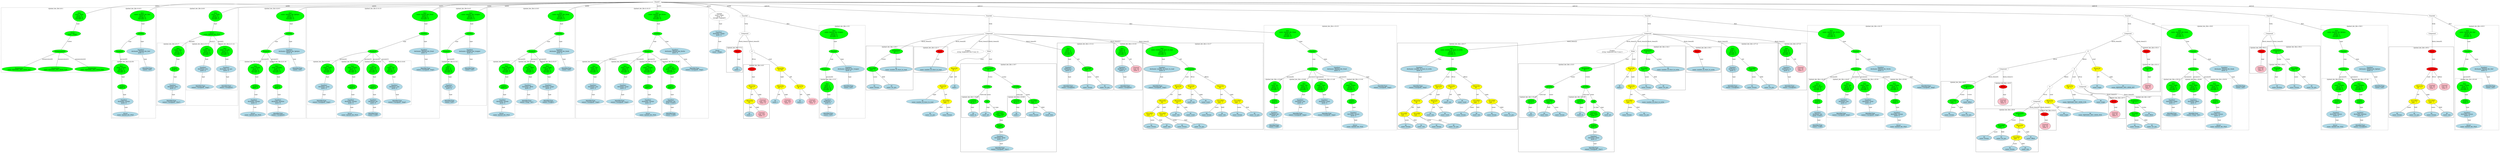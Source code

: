 strict graph "" {
	graph [bb="0,0,21943,1628.2"];
	node [label="\N"];
	subgraph cluster153 {
		graph [bb="9276,669.16,9767,1172.5",
			label="rijndael_dec_libc.c:13:12",
			lheight=0.21,
			lp="9521.5,1161",
			lwidth=1.93
		];
		155	[fillcolor=lightblue,
			height=0.74639,
			label="IdentifierType
names: ['unsigned']",
			pos="9370,704.03",
			style="filled,dashed",
			width=2.3963];
		154	[fillcolor=lightblue,
			height=1.041,
			label="TypeDecl
declname: i
quals: []",
			pos="9370,893.41",
			style=filled,
			width=1.5713];
		154 -- 155	[label=type,
			lp="9382,809.22",
			pos="9370,855.84 9370,819.09 9370,763.39 9370,730.97"];
		153	[fillcolor=green,
			height=1.6303,
			label="Decl
name: i
quals: []
storage: []
funcspec: []",
			pos="9370,1082.8",
			style=filled,
			width=1.591];
		153 -- 154	[label=type,
			lp="9382,998.6",
			pos="9370,1024 9370,993.72 9370,957.47 9370,931.03"];
		156	[fillcolor=green,
			height=0.74639,
			label="StructRef
type: ->",
			pos="9539,893.41",
			style=filled,
			width=1.3356];
		153 -- 156	[label=init,
			lp="9459.5,998.6",
			pos="9408.8,1038.8 9442.7,1001.2 9490.7,948.01 9517.9,917.79"];
		157	[fillcolor=lightblue,
			height=0.74639,
			label="ID
name: stream",
			pos="9539,704.03",
			style=filled,
			width=1.7874];
		156 -- 157	[label=name,
			lp="9554.5,809.22",
			pos="9539,866.36 9539,830.66 9539,766.91 9539,731.16"];
		158	[fillcolor=lightblue,
			height=0.74639,
			label="ID
name: cur_pos",
			pos="9690,704.03",
			style=filled,
			width=1.9053];
		156 -- 158	[label=field,
			lp="9622.5,809.22",
			pos="9558.1,868.68 9586.9,833.03 9640.9,765.98 9670.1,729.76"];
	}
	subgraph cluster301 {
		graph [bb="14370,669.16,14784,1140.7",
			label="rijndael_dec_libc.c:34:3",
			lheight=0.21,
			lp="14577,1129.2",
			lwidth=1.83
		];
		303	[fillcolor=lightblue,
			height=0.74639,
			label="ID
name: stream",
			pos="14445,704.03",
			style=filled,
			width=1.7874];
		302	[fillcolor=green,
			height=0.74639,
			label="StructRef
type: ->",
			pos="14426,893.41",
			style=filled,
			width=1.3356];
		302 -- 303	[label=name,
			lp="14450,809.22",
			pos="14429,866.36 14432,830.66 14439,766.91 14442,731.16"];
		304	[fillcolor=lightblue,
			height=0.74639,
			label="ID
name: cur_pos",
			pos="14596,704.03",
			style=filled,
			width=1.9053];
		302 -- 304	[label=field,
			lp="14524,809.22",
			pos="14448,869.06 14467,849.17 14494,819.76 14518,793.72 14537,772.29 14559,747.56 14575,729.67"];
		301	[fillcolor=green,
			height=0.74639,
			label="Assignment
op: +=",
			pos="14459,1082.8",
			style=filled,
			width=1.6106];
		301 -- 302	[label=lvalue,
			lp="14463,998.6",
			pos="14454,1055.7 14448,1019.9 14437,955.93 14431,920.24"];
		305	[fillcolor=lightblue,
			height=0.74639,
			label="ID
name: number_of_chars_to_write",
			pos="14634,893.41",
			style=filled,
			width=3.948];
		301 -- 305	[label=rvalue,
			lp="14559,998.6",
			pos="14482,1057.7 14515,1022.2 14576,956.2 14610,919.93"];
	}
	subgraph cluster285 {
		graph [bb="13317,8,14155,951.28",
			label="rijndael_dec_libc.c:33:5",
			lheight=0.21,
			lp="13736,939.78",
			lwidth=1.83
		];
		subgraph cluster290 {
			graph [bb="13325,375.25,13480,604.34",
				label="rijndael_dec_libc.c:33:19",
				lheight=0.21,
				lp="13402,592.84",
				lwidth=1.93
			];
			291	[fillcolor=lightblue,
				height=0.74639,
				label="ID
name: i",
				pos="13425,410.12",
				style=filled,
				width=1.1392];
			290	[fillcolor=green,
				height=0.74639,
				label="UnaryOp
op: p++",
				pos="13425,546.47",
				style=filled,
				width=1.316];
			290 -- 291	[label=expr,
				lp="13422,483.49",
				pos="13416,519.99 13414,510.95 13411,500.62 13410,490.99 13408,472.68 13412,452.19 13416,436.55"];
		}
		subgraph cluster299 {
			graph [bb="13751,375.25,13906,604.34",
				label="rijndael_dec_libc.c:33:55",
				lheight=0.21,
				lp="13828,592.84",
				lwidth=1.93
			];
			300	[fillcolor=lightblue,
				height=0.74639,
				label="ID
name: i2",
				pos="13850,410.12",
				style=filled,
				width=1.2767];
			299	[fillcolor=green,
				height=0.74639,
				label="UnaryOp
op: p++",
				pos="13850,546.47",
				style=filled,
				width=1.316];
			299 -- 300	[label=expr,
				lp="13848,483.49",
				pos="13841,519.99 13839,510.95 13836,500.62 13835,490.99 13833,472.68 13837,452.19 13841,436.55"];
		}
		288	[fillcolor=lightblue,
			height=0.74639,
			label="ID
name: stream",
			pos="13679,410.12",
			style=filled,
			width=1.7874];
		287	[fillcolor=green,
			height=0.74639,
			label="StructRef
type: ->",
			pos="13633,546.47",
			style=filled,
			width=1.3356];
		287 -- 288	[label=name,
			lp="13672,483.49",
			pos="13642,519.88 13650,496.13 13662,460.94 13670,437.07"];
		289	[fillcolor=lightblue,
			height=0.74639,
			label="ID
name: data",
			pos="13542,410.12",
			style=filled,
			width=1.5124];
		287 -- 289	[label=field,
			lp="13608,483.49",
			pos="13617,521.14 13600,496.94 13575,460.02 13559,435.73"];
		286	[fillcolor=green,
			height=0.5,
			label=ArrayRef,
			pos="13633,704.03",
			style=filled,
			width=1.2277];
		286 -- 290	[label=subscript,
			lp="13528,619.84",
			pos="13607,689.5 13574,672.13 13518,639.93 13476,604.34 13464,594.51 13453,582.03 13444,571.28"];
		286 -- 287	[label=name,
			lp="13648,619.84",
			pos="13633,685.79 13633,658.58 13633,605.49 13633,573.58"];
		285	[fillcolor=green,
			height=0.74639,
			label="Assignment
op: =",
			pos="13899,893.41",
			style=filled,
			width=1.6106];
		285 -- 286	[label=lvalue,
			lp="13807,809.22",
			pos="13868,870.55 13813,832.03 13701,753.03 13654,720.03"];
		292	[fillcolor=green,
			height=0.5,
			label=ArrayRef,
			pos="13899,704.03",
			style=filled,
			width=1.2277];
		285 -- 292	[label=rvalue,
			lp="13916,809.22",
			pos="13899,866.36 13899,827.44 13899,755.18 13899,722.22"];
		292 -- 299	[label=subscript,
			lp="13900,619.84",
			pos="13894,686.09 13885,658.84 13868,605.12 13858,573.14"];
		293	[fillcolor=green,
			height=0.5,
			label=Cast,
			pos="13973,546.47",
			style=filled,
			width=0.75];
		292 -- 293	[label=name,
			lp="13956,619.84",
			pos="13907,686.09 13921,656.01 13951,593.65 13965,563.92"];
		294	[fillcolor=green,
			height=1.041,
			label="Typename
name: None
quals: []",
			pos="13973,410.12",
			style=filled,
			width=1.6303];
		293 -- 294	[label=to_type,
			lp="13994,483.49",
			pos="13973,528.46 13973,508.26 13973,474.02 13973,447.72"];
		298	[fillcolor=lightblue,
			height=0.74639,
			label="ID
name: ptr",
			pos="14098,410.12",
			style=filled,
			width=1.3553];
		293 -- 298	[label=expr,
			lp="14048,483.49",
			pos="13987,530.84 14008,507.58 14051,461.98 14076,434.26"];
		297	[fillcolor=lightblue,
			height=0.74639,
			label="IdentifierType
names: ['unsigned', 'char']",
			pos="13973,42.87",
			style="filled,dashed",
			width=3.0838];
		296	[fillcolor=lightblue,
			height=1.041,
			label="TypeDecl
declname: None
quals: []",
			pos="13973,158.22",
			style=filled,
			width=2.082];
		296 -- 297	[label=type,
			lp="13985,95.24",
			pos="13973,120.73 13973,104.16 13973,84.947 13973,69.874"];
		295	[fillcolor=green,
			height=0.74639,
			label="PtrDecl
quals: []",
			pos="13973,284.17",
			style=filled,
			width=1.2178];
		295 -- 296	[label=type,
			lp="13985,221.19",
			pos="13973,257.19 13973,239.44 13973,215.66 13973,195.98"];
		294 -- 295	[label=type,
			lp="13985,347.15",
			pos="13973,372.6 13973,352.89 13973,329.03 13973,311.21"];
	}
	subgraph cluster330 {
		graph [bb="17007,375.25,17307,761.9",
			label="rijndael_dec_libc.c:42:5",
			lheight=0.21,
			lp="17157,750.4",
			lwidth=1.83
		];
		332	[fillcolor=lightblue,
			height=0.74639,
			label="ID
name: stream",
			pos="17079,410.12",
			style=filled,
			width=1.7874];
		331	[fillcolor=green,
			height=0.74639,
			label="StructRef
type: ->",
			pos="17113,546.47",
			style=filled,
			width=1.3356];
		331 -- 332	[label=name,
			lp="17116,483.49",
			pos="17106,519.57 17100,495.78 17092,460.71 17086,436.95"];
		333	[fillcolor=lightblue,
			height=0.74639,
			label="ID
name: cur_pos",
			pos="17230,410.12",
			style=filled,
			width=1.9053];
		331 -- 333	[label=field,
			lp="17184,483.49",
			pos="17133,522.07 17154,498.01 17187,460.69 17208,436.08"];
		330	[fillcolor=green,
			height=0.74639,
			label="Assignment
op: =",
			pos="17239,704.03",
			style=filled,
			width=1.6106];
		330 -- 331	[label=lvalue,
			lp="17193,619.84",
			pos="17219,678.72 17196,649.41 17156,600.47 17132,571.35"];
		334	[fillcolor=lightblue,
			height=0.74639,
			label="ID
name: offset",
			pos="17239,546.47",
			style=filled,
			width=1.6696];
		330 -- 334	[label=rvalue,
			lp="17256,619.84",
			pos="17239,676.99 17239,648.28 17239,602.34 17239,573.59"];
	}
	subgraph cluster335 {
		graph [bb="17478,500.99,17626,753.03",
			label="rijndael_dec_libc.c:43:5",
			lheight=0.21,
			lp="17552,741.53",
			lwidth=1.83
		];
		336	[fillcolor=pink,
			height=1.041,
			label="Constant
type: int
value: 0",
			pos="17552,546.47",
			style=filled,
			width=1.2767];
		335	[fillcolor=red,
			height=0.5,
			label=Return,
			pos="17552,704.03",
			style=filled,
			width=0.95686];
		335 -- 336	[label=expr,
			lp="17564,619.84",
			pos="17552,685.79 17552,661.42 17552,616.32 17552,584.24"];
	}
	subgraph cluster342 {
		graph [bb="18656,249.3,18956,604.34",
			label="rijndael_dec_libc.c:46:7",
			lheight=0.21,
			lp="18806,592.84",
			lwidth=1.83
		];
		344	[fillcolor=lightblue,
			height=0.74639,
			label="ID
name: stream",
			pos="18728,284.17",
			style=filled,
			width=1.7874];
		343	[fillcolor=green,
			height=0.74639,
			label="StructRef
type: ->",
			pos="18728,410.12",
			style=filled,
			width=1.3356];
		343 -- 344	[label=name,
			lp="18744,347.15",
			pos="18728,383.14 18728,361.98 18728,332.27 18728,311.12"];
		345	[fillcolor=lightblue,
			height=0.74639,
			label="ID
name: cur_pos",
			pos="18879,284.17",
			style=filled,
			width=1.9053];
		343 -- 345	[label=field,
			lp="18826,347.15",
			pos="18754,387.53 18781,365.48 18823,331.33 18850,308.62"];
		342	[fillcolor=green,
			height=0.74639,
			label="Assignment
op: +=",
			pos="18728,546.47",
			style=filled,
			width=1.6106];
		342 -- 343	[label=lvalue,
			lp="18745,483.49",
			pos="18728,519.57 18728,495.93 18728,461.16 18728,437.41"];
		346	[fillcolor=lightblue,
			height=0.74639,
			label="ID
name: offset",
			pos="18854,410.12",
			style=filled,
			width=1.6696];
		342 -- 346	[label=rvalue,
			lp="18808,483.49",
			pos="18751,521.45 18773,497.15 18808,459.78 18831,435.39"];
	}
	subgraph cluster354 {
		graph [bb="17315,8,17867,467.99",
			label="rijndael_dec_libc.c:50:9",
			lheight=0.21,
			lp="17591,456.49",
			lwidth=1.83
		];
		356	[fillcolor=lightblue,
			height=0.74639,
			label="ID
name: stream",
			pos="17387,158.22",
			style=filled,
			width=1.7874];
		355	[fillcolor=green,
			height=0.74639,
			label="StructRef
type: ->",
			pos="17538,284.17",
			style=filled,
			width=1.3356];
		355 -- 356	[label=name,
			lp="17488,221.19",
			pos="17512,261.58 17485,239.45 17443,205.16 17415,182.45"];
		357	[fillcolor=lightblue,
			height=0.74639,
			label="ID
name: cur_pos",
			pos="17538,158.22",
			style=filled,
			width=1.9053];
		355 -- 357	[label=field,
			lp="17550,221.19",
			pos="17538,257.19 17538,236.03 17538,206.31 17538,185.17"];
		354	[fillcolor=green,
			height=0.74639,
			label="Assignment
op: =",
			pos="17717,410.12",
			style=filled,
			width=1.6106];
		354 -- 355	[label=lvalue,
			lp="17656,347.15",
			pos="17685,387.25 17652,364.17 17600,328.1 17567,305.59"];
		358	[fillcolor=yellow,
			height=0.74639,
			label="BinaryOp
op: +",
			pos="17717,284.17",
			style=filled,
			width=1.3749];
		354 -- 358	[label=rvalue,
			lp="17734,347.15",
			pos="17717,383.14 17717,361.98 17717,332.27 17717,311.12"];
		359	[fillcolor=yellow,
			height=0.74639,
			label="StructRef
type: ->",
			pos="17673,158.22",
			style=filled,
			width=1.3356];
		358 -- 359	[label=left,
			lp="17708,221.19",
			pos="17708,257.49 17700,236.21 17690,206.13 17682,184.87"];
		362	[fillcolor=lightblue,
			height=0.74639,
			label="ID
name: offset",
			pos="17799,158.22",
			style=filled,
			width=1.6696];
		358 -- 362	[label=right,
			lp="17776,221.19",
			pos="17733,258.68 17747,237.09 17768,205.78 17783,184.08"];
		360	[fillcolor=lightblue,
			height=0.74639,
			label="ID
name: stream",
			pos="17615,42.87",
			style=filled,
			width=1.7874];
		359 -- 360	[label=name,
			lp="17660,95.24",
			pos="17660,132.06 17651,113.41 17638,88.076 17628,69.347"];
		361	[fillcolor=lightblue,
			height=0.74639,
			label="ID
name: size",
			pos="17750,42.87",
			style=filled,
			width=1.4731];
		359 -- 361	[label=field,
			lp="17732,95.24",
			pos="17690,132.9 17702,113.91 17720,87.62 17733,68.537"];
	}
	subgraph cluster347 {
		graph [bb="18500,364.65,18648,595.47",
			label="rijndael_dec_libc.c:47:7",
			lheight=0.21,
			lp="18574,583.97",
			lwidth=1.83
		];
		348	[fillcolor=pink,
			height=1.041,
			label="Constant
type: int
value: 0",
			pos="18555,410.12",
			style=filled,
			width=1.2767];
		347	[fillcolor=red,
			height=0.5,
			label=Return,
			pos="18549,546.47",
			style=filled,
			width=0.95686];
		347 -- 348	[label=expr,
			lp="18564,483.49",
			pos="18550,528.46 18551,508.26 18552,474.02 18553,447.72"];
	}
	subgraph cluster309 {
		graph [bb="18964,241.3,19732,1361.9",
			label="rijndael_dec_libc.c:38:5",
			lheight=0.21,
			lp="19348,1350.4",
			lwidth=1.83,
			style=dashed
		];
		subgraph cluster319 {
			graph [bb="19414,375.25,19584,793.72",
				label="rijndael_dec_libc.c:39:32",
				lheight=0.21,
				lp="19499,782.22",
				lwidth=1.93,
				style=dashed
			];
			321	[fillcolor=lightblue,
				height=0.74639,
				label="IdentifierType
names: ['Origin']",
				pos="19499,410.12",
				style="filled,dashed",
				width=2.1213];
			320	[fillcolor=lightblue,
				height=1.041,
				label="TypeDecl
declname: origin
quals: []",
				pos="19499,546.47",
				style="filled,dashed",
				width=2.141];
			320 -- 321	[label=type,
				lp="19511,483.49",
				pos="19499,508.76 19499,486.07 19499,457.51 19499,437.15"];
			319	[fillcolor=green,
				height=1.6303,
				label="Decl
name: origin
quals: []
storage: []
funcspec: []",
				pos="19491,704.03",
				style="filled,dashed",
				width=1.6892];
			319 -- 320	[label=type,
				lp="19508,619.84",
				pos="19494,645.11 19495,624.72 19496,602.38 19497,584.22"];
		}
		subgraph cluster316 {
			graph [bb="19216,375.25,19406,793.72",
				label="rijndael_dec_libc.c:38:68",
				lheight=0.21,
				lp="19311,782.22",
				lwidth=1.93,
				style=dashed
			];
			318	[fillcolor=lightblue,
				height=0.74639,
				label="IdentifierType
names: ['long', 'int']",
				pos="19311,410.12",
				style="filled,dashed",
				width=2.4159];
			317	[fillcolor=lightblue,
				height=1.041,
				label="TypeDecl
declname: offset
quals: []",
				pos="19311,546.47",
				style="filled,dashed",
				width=2.1017];
			317 -- 318	[label=type,
				lp="19323,483.49",
				pos="19311,508.76 19311,486.07 19311,457.51 19311,437.15"];
			316	[fillcolor=green,
				height=1.6303,
				label="Decl
name: offset
quals: []
storage: []
funcspec: []",
				pos="19311,704.03",
				style="filled,dashed",
				width=1.6696];
			316 -- 317	[label=type,
				lp="19323,619.84",
				pos="19311,645.11 19311,624.72 19311,602.38 19311,584.22"];
		}
		subgraph cluster312 {
			graph [bb="18972,249.3,19208,793.72",
				label="rijndael_dec_libc.c:38:50",
				lheight=0.21,
				lp="19090,782.22",
				lwidth=1.93,
				style=dashed
			];
			315	[fillcolor=lightblue,
				height=0.74639,
				label="Struct
name: rijndael_dec_FILE",
				pos="19090,284.17",
				style="filled,dashed",
				width=3.0641];
			314	[fillcolor=lightblue,
				height=1.041,
				label="TypeDecl
declname: stream
quals: []",
				pos="19099,410.12",
				style="filled,dashed",
				width=2.2195];
			314 -- 315	[label=type,
				lp="19108,347.15",
				pos="19096,372.6 19095,352.89 19093,329.03 19092,311.21"];
			313	[fillcolor=green,
				height=0.74639,
				label="PtrDecl
quals: []",
				pos="19111,546.47",
				style="filled,dashed",
				width=1.2178];
			313 -- 314	[label=type,
				lp="19119,483.49",
				pos="19109,519.57 19107,499.13 19104,470.38 19102,447.61"];
			312	[fillcolor=green,
				height=1.6303,
				label="Decl
name: stream
quals: []
storage: []
funcspec: []",
				pos="19135,704.03",
				style="filled,dashed",
				width=1.7874];
			312 -- 313	[label=type,
				lp="19135,619.84",
				pos="19126,645.55 19122,620.79 19118,593.09 19115,573.46"];
		}
		311	[fillcolor=green,
			height=0.5,
			label=ParamList,
			pos="19311,893.41",
			style="filled,dashed",
			width=1.3179];
		311 -- 312	[label="params[0]",
			lp="19262,809.22",
			pos="19294,876.35 19274,857.11 19240,823.7 19212,793.72 19199,780.16 19186,765.03 19174,751.16"];
		311 -- 316	[label="params[1]",
			lp="19339,809.22",
			pos="19311,875.12 19311,849.84 19311,801.61 19311,762.94"];
		311 -- 319	[label="params[2]",
			lp="19431,809.22",
			pos="19328,876.23 19348,856.87 19382,823.35 19410,793.72 19424,779.41 19438,763.51 19451,749.16"];
		310	[fillcolor=green,
			height=0.5,
			label=FuncDecl,
			pos="19311,1082.8",
			style="filled,dashed",
			width=1.2457];
		310 -- 311	[label=args,
			lp="19322,998.6",
			pos="19311,1064.5 19311,1028.8 19311,947.32 19311,911.66"];
		322	[fillcolor=lightblue,
			height=1.041,
			label="TypeDecl
declname: rijndael_dec_fseek
quals: []",
			pos="19518,893.41",
			style="filled,dashed",
			width=3.5159];
		310 -- 322	[label=type,
			lp="19421,998.6",
			pos="19328,1066.1 19361,1036.2 19434,970.32 19479,929.4"];
		323	[fillcolor=lightblue,
			height=0.74639,
			label="IdentifierType
names: ['int']",
			pos="19658,704.03",
			style="filled,dashed",
			width=1.8463];
		322 -- 323	[label=type,
			lp="19596,809.22",
			pos="19545,856.72 19572,819.67 19615,762.65 19639,730.1"];
		309	[fillcolor=green,
			height=1.6303,
			label="Decl
name: rijndael_dec_fseek
quals: []
storage: []
funcspec: []",
			pos="19140,1272.2",
			style="filled,dashed",
			width=3.0641];
		309 -- 310	[label=type,
			lp="19233,1188",
			pos="19188,1219 19224,1178.9 19272,1126.2 19296,1100"];
	}
	subgraph cluster306 {
		graph [bb="14792,858.54,15092,1131.8",
			label="rijndael_dec_libc.c:35:3",
			lheight=0.21,
			lp="14942,1120.3",
			lwidth=1.83
		];
		307	[fillcolor=lightblue,
			height=0.74639,
			label="ID
name: number_of_chars_to_write",
			pos="14942,893.41",
			style=filled,
			width=3.948];
		306	[fillcolor=red,
			height=0.5,
			label=Return,
			pos="14888,1082.8",
			style=filled,
			width=0.95686];
		306 -- 307	[label=expr,
			lp="14926,998.6",
			pos="14893,1064.8 14902,1031.9 14923,959.34 14935,920.36"];
	}
	subgraph cluster363 {
		graph [bb="17875,238.69,18023,459.12",
			label="rijndael_dec_libc.c:51:9",
			lheight=0.21,
			lp="17949,447.62",
			lwidth=1.83
		];
		364	[fillcolor=pink,
			height=1.041,
			label="Constant
type: int
value: 0",
			pos="17929,284.17",
			style=filled,
			width=1.2767];
		363	[fillcolor=red,
			height=0.5,
			label=Return,
			pos="17923,410.12",
			style=filled,
			width=0.95686];
		363 -- 364	[label=expr,
			lp="17940,347.15",
			pos="17924,391.89 17925,373.86 17926,345.02 17927,321.86"];
	}
	subgraph cluster365 {
		graph [bb="18785,650.55,18956,1131.8",
			label="rijndael_dec_libc.c:53:3",
			lheight=0.21,
			lp="18870,1120.3",
			lwidth=1.83
		];
		subgraph cluster366 {
			graph [bb="18793,658.55,18948,951.28",
				label="rijndael_dec_libc.c:53:11",
				lheight=0.21,
				lp="18870,939.78",
				lwidth=1.93,
				style=dashed
			];
			367	[fillcolor=pink,
				height=1.041,
				label="Constant
type: int
value: 1",
				pos="18848,704.03",
				style=filled,
				width=1.2767];
			366	[fillcolor=green,
				height=0.74639,
				label="UnaryOp
op: -",
				pos="18848,893.41",
				style=filled,
				width=1.316];
			366 -- 367	[label=expr,
				lp="18860,809.22",
				pos="18848,866.36 18848,833.98 18848,778.52 18848,741.81"];
		}
		365	[fillcolor=red,
			height=0.5,
			label=Return,
			pos="18837,1082.8",
			style=filled,
			width=0.95686];
		365 -- 366	[label=expr,
			lp="18856,998.6",
			pos="18838,1064.5 18840,1031.5 18844,959.46 18846,920.56"];
	}
	subgraph cluster369 {
		graph [bb="20369,241.3,20957,1361.9",
			label="rijndael_dec_libc.c:56:5",
			lheight=0.21,
			lp="20663,1350.4",
			lwidth=1.83,
			style=dashed
		];
		subgraph cluster372 {
			graph [bb="20377,249.3,20613,793.72",
				label="rijndael_dec_libc.c:56:52",
				lheight=0.21,
				lp="20495,782.22",
				lwidth=1.93,
				style=dashed
			];
			375	[fillcolor=lightblue,
				height=0.74639,
				label="Struct
name: rijndael_dec_FILE",
				pos="20495,284.17",
				style="filled,dashed",
				width=3.0641];
			374	[fillcolor=lightblue,
				height=1.041,
				label="TypeDecl
declname: stream
quals: []",
				pos="20501,410.12",
				style="filled,dashed",
				width=2.2195];
			374 -- 375	[label=type,
				lp="20511,347.15",
				pos="20499,372.6 20498,352.89 20497,329.03 20496,311.21"];
			373	[fillcolor=green,
				height=0.74639,
				label="PtrDecl
quals: []",
				pos="20510,546.47",
				style="filled,dashed",
				width=1.2178];
			373 -- 374	[label=type,
				lp="20519,483.49",
				pos="20508,519.57 20507,499.13 20505,470.38 20503,447.61"];
			372	[fillcolor=green,
				height=1.6303,
				label="Decl
name: stream
quals: []
storage: []
funcspec: []",
				pos="20525,704.03",
				style="filled,dashed",
				width=1.7874];
			372 -- 373	[label=type,
				lp="20530,619.84",
				pos="20519,645.55 20517,620.79 20514,593.09 20513,573.46"];
		}
		subgraph cluster376 {
			graph [bb="20621,249.3,20809,793.72",
				label="rijndael_dec_libc.c:57:36",
				lheight=0.21,
				lp="20715,782.22",
				lwidth=1.93,
				style=dashed
			];
			379	[fillcolor=lightblue,
				height=0.74639,
				label="IdentifierType
names: ['unsigned']",
				pos="20715,284.17",
				style="filled,dashed",
				width=2.3963];
			378	[fillcolor=lightblue,
				height=1.041,
				label="TypeDecl
declname: position
quals: []",
				pos="20714,410.12",
				style="filled,dashed",
				width=2.357];
			378 -- 379	[label=type,
				lp="20727,347.15",
				pos="20714,372.6 20714,352.89 20715,329.03 20715,311.21"];
			377	[fillcolor=green,
				height=0.74639,
				label="PtrDecl
quals: []",
				pos="20711,546.47",
				style="filled,dashed",
				width=1.2178];
			377 -- 378	[label=type,
				lp="20725,483.49",
				pos="20712,519.57 20712,499.13 20713,470.38 20713,447.61"];
			376	[fillcolor=green,
				height=1.6303,
				label="Decl
name: position
quals: []
storage: []
funcspec: []",
				pos="20706,704.03",
				style="filled,dashed",
				width=1.9249];
			376 -- 377	[label=type,
				lp="20721,619.84",
				pos="20708,645.11 20709,620.57 20710,593.22 20710,573.72"];
		}
		371	[fillcolor=green,
			height=0.5,
			label=ParamList,
			pos="20571,893.41",
			style="filled,dashed",
			width=1.3179];
		371 -- 372	[label="params[0]",
			lp="20581,809.22",
			pos="20567,875.45 20561,849.96 20548,800.58 20539,761.51"];
		371 -- 376	[label="params[1]",
			lp="20663,809.22",
			pos="20583,875.78 20602,848.91 20641,794.91 20670,754.79"];
		370	[fillcolor=green,
			height=0.5,
			label=FuncDecl,
			pos="20571,1082.8",
			style="filled,dashed",
			width=1.2457];
		370 -- 371	[label=args,
			lp="20582,998.6",
			pos="20571,1064.5 20571,1028.8 20571,947.32 20571,911.66"];
		380	[fillcolor=lightblue,
			height=1.041,
			label="TypeDecl
declname: rijndael_dec_fgetpos
quals: []",
			pos="20781,893.41",
			style="filled,dashed",
			width=3.732];
		370 -- 380	[label=type,
			lp="20682,998.6",
			pos="20589,1066.1 20622,1036.2 20696,970.32 20742,929.4"];
		381	[fillcolor=lightblue,
			height=0.74639,
			label="IdentifierType
names: ['int']",
			pos="20883,704.03",
			style="filled,dashed",
			width=1.8463];
		380 -- 381	[label=type,
			lp="20841,809.22",
			pos="20801,856.28 20821,819.38 20851,763.02 20869,730.53"];
		369	[fillcolor=green,
			height=1.6303,
			label="Decl
name: rijndael_dec_fgetpos
quals: []
storage: []
funcspec: []",
			pos="20536,1272.2",
			style="filled,dashed",
			width=3.2802];
		369 -- 370	[label=type,
			lp="20565,1188",
			pos="20547,1213.7 20554,1174.9 20563,1126.5 20568,1101.1"];
	}
	subgraph cluster10 {
		graph [bb="1935,858.54,2946,1551.2",
			label="rijndael_dec_libc.h:6:1",
			lheight=0.21,
			lp="2440.5,1539.7",
			lwidth=1.75,
			style=dashed
		];
		13	[fillcolor=green,
			height=0.74639,
			label="Enumerator
name: RIJNDAEL_DEC_SEEK_SET",
			pos="2101,893.41",
			style="filled,dashed",
			width=4.3998];
		12	[fillcolor=green,
			height=0.5,
			label=EnumeratorList,
			pos="2521,1082.8",
			style="filled,dashed",
			width=1.8415];
		12 -- 13	[label="enumerators[0]",
			lp="2358,998.6",
			pos="2481.8,1068.1 2431.6,1050.2 2342.1,1017.1 2268,983.1 2225.2,963.46 2177.9,937.97 2144.6,919.36"];
		14	[fillcolor=green,
			height=0.74639,
			label="Enumerator
name: RIJNDAEL_DEC_SEEK_CUR",
			pos="2438,893.41",
			style="filled,dashed",
			width=4.4587];
		12 -- 14	[label="enumerators[1]",
			lp="2529,998.6",
			pos="2513.5,1064.8 2498.9,1031.9 2466.8,959.34 2449.5,920.36"];
		15	[fillcolor=green,
			height=0.74639,
			label="Enumerator
name: RIJNDAEL_DEC_SEEK_END",
			pos="2777,893.41",
			style="filled,dashed",
			width=4.4587];
		12 -- 15	[label="enumerators[2]",
			lp="2684,998.6",
			pos="2543.3,1065.5 2587.9,1032.8 2688.6,959.08 2742.1,919.94"];
		11	[fillcolor=green,
			height=0.74639,
			label="Enum
name: _Origin_",
			pos="2645,1272.2",
			style="filled,dashed",
			width=2.0231];
		11 -- 12	[label=values,
			lp="2612.5,1188",
			pos="2628.3,1245.9 2602.6,1207 2554,1133.7 2532.1,1100.6"];
		10	[fillcolor=green,
			height=1.6303,
			label="Decl
name: None
quals: []
storage: []
funcspec: []",
			pos="2659,1461.5",
			style="filled,dashed",
			width=1.6303];
		10 -- 11	[label=type,
			lp="2666,1377.4",
			pos="2654.7,1402.8 2652.1,1368.2 2648.9,1325.8 2646.9,1299.2"];
	}
	subgraph cluster97 {
		graph [bb="2954,367.25,3346,1551.2",
			label="rijndael_dec_libc.h:22:5",
			lheight=0.21,
			lp="3150,1539.7",
			lwidth=1.85,
			style=dashed
		];
		subgraph cluster100 {
			graph [bb="2962,375.25,3198,983.1",
				label="rijndael_dec_libc.h:22:50",
				lheight=0.21,
				lp="3080,971.6",
				lwidth=1.93,
				style=dashed
			];
			103	[fillcolor=lightblue,
				height=0.74639,
				label="Struct
name: rijndael_dec_FILE",
				pos="3080,410.12",
				style="filled,dashed",
				width=3.0641];
			102	[fillcolor=lightblue,
				height=1.041,
				label="TypeDecl
declname: stream
quals: []",
				pos="3065,546.47",
				style="filled,dashed",
				width=2.2195];
			102 -- 103	[label=type,
				lp="3085,483.49",
				pos="3069.1,508.76 3071.6,486.07 3074.8,457.51 3077.1,437.15"];
			101	[fillcolor=green,
				height=0.74639,
				label="PtrDecl
quals: []",
				pos="3051,704.03",
				style="filled,dashed",
				width=1.2178];
			101 -- 102	[label=type,
				lp="3071,619.84",
				pos="3053.3,676.99 3055.6,651.56 3059.1,612.63 3061.7,584.09"];
			100	[fillcolor=green,
				height=1.6303,
				label="Decl
name: stream
quals: []
storage: []
funcspec: []",
				pos="3042,893.41",
				style="filled,dashed",
				width=1.7874];
			100 -- 101	[label=type,
				lp="3059,809.22",
				pos="3044.8,834.66 3046.4,800.04 3048.5,757.69 3049.8,731.03"];
		}
		99	[fillcolor=green,
			height=0.5,
			label=ParamList,
			pos="3029,1082.8",
			style="filled,dashed",
			width=1.3179];
		99 -- 100	[label="params[0]",
			lp="3064,998.6",
			pos="3030.2,1064.5 3032,1039.2 3035.3,990.98 3038,952.32"];
		98	[fillcolor=green,
			height=0.5,
			label=FuncDecl,
			pos="3216,1272.2",
			style="filled,dashed",
			width=1.2457];
		98 -- 99	[label=args,
			lp="3119.5,1188",
			pos="3191.7,1256.7 3163.7,1239.2 3117.4,1207.7 3085,1172.5 3064.5,1150.2 3047.1,1119.6 3037.3,1100.7"];
		104	[fillcolor=lightblue,
			height=1.041,
			label="TypeDecl
declname: rijndael_dec_feof
quals: []",
			pos="3216,1082.8",
			style="filled,dashed",
			width=3.3784];
		98 -- 104	[label=type,
			lp="3228,1188",
			pos="3216,1253.9 3216,1223.7 3216,1160.8 3216,1120.6"];
		105	[fillcolor=lightblue,
			height=0.74639,
			label="IdentifierType
names: ['int']",
			pos="3272,893.41",
			style="filled,dashed",
			width=1.8463];
		104 -- 105	[label=type,
			lp="3255,998.6",
			pos="3226.9,1045.2 3237.9,1008.5 3254.6,952.77 3264.2,920.35"];
		97	[fillcolor=green,
			height=1.6303,
			label="Decl
name: rijndael_dec_feof
quals: []
storage: []
funcspec: []",
			pos="3225,1461.5",
			style="filled,dashed",
			width=2.9266];
		97 -- 98	[label=type,
			lp="3234,1377.4",
			pos="3222.2,1402.8 3220.4,1364.1 3218,1315.7 3216.8,1290.4"];
	}
	subgraph cluster389 {
		graph [bb="19740,847.93,19888,1131.8",
			label="rijndael_dec_libc.c:60:3",
			lheight=0.21,
			lp="19814,1120.3",
			lwidth=1.83
		];
		390	[fillcolor=pink,
			height=1.041,
			label="Constant
type: int
value: 0",
			pos="19834,893.41",
			style=filled,
			width=1.2767];
		389	[fillcolor=red,
			height=0.5,
			label=Return,
			pos="19843,1082.8",
			style=filled,
			width=0.95686];
		389 -- 390	[label=expr,
			lp="19852,998.6",
			pos="19842,1064.5 19841,1034.3 19838,971.45 19836,931.18"];
	}
	subgraph cluster392 {
		graph [bb="21543,241.3,21935,1361.9",
			label="rijndael_dec_libc.c:63:5",
			lheight=0.21,
			lp="21739,1350.4",
			lwidth=1.83,
			style=dashed
		];
		subgraph cluster395 {
			graph [bb="21551,249.3,21787,793.72",
				label="rijndael_dec_libc.c:63:49",
				lheight=0.21,
				lp="21669,782.22",
				lwidth=1.93,
				style=dashed
			];
			398	[fillcolor=lightblue,
				height=0.74639,
				label="Struct
name: rijndael_dec_FILE",
				pos="21669,284.17",
				style="filled,dashed",
				width=3.0641];
			397	[fillcolor=lightblue,
				height=1.041,
				label="TypeDecl
declname: stream
quals: []",
				pos="21654,410.12",
				style="filled,dashed",
				width=2.2195];
			397 -- 398	[label=type,
				lp="21674,347.15",
				pos="21658,372.6 21661,352.89 21664,329.03 21666,311.21"];
			396	[fillcolor=green,
				height=0.74639,
				label="PtrDecl
quals: []",
				pos="21640,546.47",
				style="filled,dashed",
				width=1.2178];
			396 -- 397	[label=type,
				lp="21659,483.49",
				pos="21643,519.57 21645,499.13 21648,470.38 21650,447.61"];
			395	[fillcolor=green,
				height=1.6303,
				label="Decl
name: stream
quals: []
storage: []
funcspec: []",
				pos="21631,704.03",
				style="filled,dashed",
				width=1.7874];
			395 -- 396	[label=type,
				lp="21648,619.84",
				pos="21634,645.11 21636,620.57 21637,593.22 21638,573.72"];
		}
		394	[fillcolor=green,
			height=0.5,
			label=ParamList,
			pos="21618,893.41",
			style="filled,dashed",
			width=1.3179];
		394 -- 395	[label="params[0]",
			lp="21652,809.22",
			pos="21619,875.12 21621,849.84 21624,801.61 21627,762.94"];
		393	[fillcolor=green,
			height=0.5,
			label=FuncDecl,
			pos="21656,1082.8",
			style="filled,dashed",
			width=1.2457];
		393 -- 394	[label=args,
			lp="21652,998.6",
			pos="21653,1064.8 21645,1029.2 21629,947.13 21621,911.47"];
		399	[fillcolor=lightblue,
			height=1.041,
			label="TypeDecl
declname: rijndael_dec_feof
quals: []",
			pos="21805,893.41",
			style="filled,dashed",
			width=3.3784];
		393 -- 399	[label=type,
			lp="21738,998.6",
			pos="21669,1065.5 21693,1035.5 21744,970.86 21777,930.19"];
		400	[fillcolor=lightblue,
			height=0.74639,
			label="IdentifierType
names: ['int']",
			pos="21861,704.03",
			style="filled,dashed",
			width=1.8463];
		399 -- 400	[label=type,
			lp="21843,809.22",
			pos="21816,855.84 21827,819.09 21844,763.39 21853,730.97"];
		392	[fillcolor=green,
			height=1.6303,
			label="Decl
name: rijndael_dec_feof
quals: []
storage: []
funcspec: []",
			pos="21656,1272.2",
			style="filled,dashed",
			width=2.9266];
		392 -- 393	[label=type,
			lp="21668,1188",
			pos="21656,1213.4 21656,1174.7 21656,1126.3 21656,1101"];
	}
	subgraph cluster402 {
		graph [bb="20965,375.25,21535,1131.8",
			label="rijndael_dec_libc.c:65:3",
			lheight=0.21,
			lp="21250,1120.3",
			lwidth=1.83
		];
		406	[fillcolor=lightblue,
			height=0.74639,
			label="ID
name: stream",
			pos="21037,410.12",
			style=filled,
			width=1.7874];
		405	[fillcolor=yellow,
			height=0.74639,
			label="StructRef
type: ->",
			pos="21188,546.47",
			style=filled,
			width=1.3356];
		405 -- 406	[label=name,
			lp="21142,483.49",
			pos="21163,523.29 21136,498.84 21092,459.68 21063,434.7"];
		407	[fillcolor=lightblue,
			height=0.74639,
			label="ID
name: cur_pos",
			pos="21188,410.12",
			style=filled,
			width=1.9053];
		405 -- 407	[label=field,
			lp="21200,483.49",
			pos="21188,519.57 21188,495.93 21188,461.16 21188,437.41"];
		404	[fillcolor=yellow,
			height=0.74639,
			label="BinaryOp
op: ==",
			pos="21240,704.03",
			style=filled,
			width=1.3749];
		404 -- 405	[label=left,
			lp="21224,619.84",
			pos="21231,677.34 21222,648.43 21206,601.76 21197,572.94"];
		408	[fillcolor=yellow,
			height=0.74639,
			label="StructRef
type: ->",
			pos="21339,546.47",
			style=filled,
			width=1.3356];
		404 -- 408	[label=right,
			lp="21308,619.84",
			pos="21256,678.38 21274,649.25 21305,601.08 21323,572"];
		409	[fillcolor=lightblue,
			height=0.74639,
			label="ID
name: stream",
			pos="21339,410.12",
			style=filled,
			width=1.7874];
		408 -- 409	[label=name,
			lp="21354,483.49",
			pos="21339,519.57 21339,495.93 21339,461.16 21339,437.41"];
		410	[fillcolor=lightblue,
			height=0.74639,
			label="ID
name: size",
			pos="21474,410.12",
			style=filled,
			width=1.4731];
		408 -- 410	[label=field,
			lp="21418,483.49",
			pos="21362,522.68 21387,498.13 21426,459.25 21451,434.48"];
		403	[fillcolor=red,
			height=0.5,
			label=TernaryOp,
			pos="21353,893.41",
			style=filled,
			width=1.3721];
		403 -- 404	[label=cond,
			lp="21320,809.22",
			pos="21343,875.78 21323,842.73 21278,768.63 21255,729.81"];
		411	[fillcolor=pink,
			height=1.041,
			label="Constant
type: int
value: 1",
			pos="21353,704.03",
			style=filled,
			width=1.2767];
		403 -- 411	[label=iftrue,
			lp="21368,809.22",
			pos="21353,875.12 21353,844.95 21353,782.07 21353,741.8"];
		412	[fillcolor=pink,
			height=1.041,
			label="Constant
type: int
value: 0",
			pos="21463,704.03",
			style=filled,
			width=1.2767];
		403 -- 412	[label=iffalse,
			lp="21421,809.22",
			pos="21363,875.45 21381,844.46 21420,778.18 21444,738.02"];
		402	[fillcolor=red,
			height=0.5,
			label=Return,
			pos="21353,1082.8",
			style=filled,
			width=0.95686];
		402 -- 403	[label=expr,
			lp="21366,998.6",
			pos="21353,1064.5 21353,1028.8 21353,947.32 21353,911.66"];
	}
	subgraph cluster19 {
		graph [bb="3354,503.6,4052,1551.2",
			label="rijndael_dec_libc.h:8:8",
			lheight=0.21,
			lp="3703,1539.7",
			lwidth=1.75,
			style=dashed
		];
		subgraph cluster21 {
			graph [bb="3362,511.6,3600,1172.5",
				label="rijndael_dec_libc.h:9:17",
				lheight=0.21,
				lp="3481,1161",
				lwidth=1.85,
				style=dashed
			];
			24	[fillcolor=lightblue,
				height=0.74639,
				label="IdentifierType
names: ['unsigned', 'char']",
				pos="3481,546.47",
				style="filled,dashed",
				width=3.0838];
			23	[fillcolor=lightblue,
				height=1.041,
				label="TypeDecl
declname: data
quals: []",
				pos="3491,704.03",
				style="filled,dashed",
				width=1.9445];
			23 -- 24	[label=type,
				lp="3498,619.84",
				pos="3488.7,666.56 3486.8,638 3484.3,598.98 3482.7,573.51"];
			22	[fillcolor=green,
				height=0.74639,
				label="PtrDecl
quals: []",
				pos="3506,893.41",
				style="filled,dashed",
				width=1.2178];
			22 -- 23	[label=type,
				lp="3512,809.22",
				pos="3503.9,866.36 3501.3,833.98 3496.9,778.52 3493.9,741.81"];
			21	[fillcolor=green,
				height=1.6303,
				label="Decl
name: data
quals: []
storage: []
funcspec: []",
				pos="3534,1082.8",
				style="filled,dashed",
				width=1.591];
			21 -- 22	[label=type,
				lp="3535,998.6",
				pos="3525.4,1024.6 3520.3,989.9 3513.9,947.36 3509.9,920.56"];
		}
		subgraph cluster25 {
			graph [bb="3608,669.16,3848,1172.5",
				label="rijndael_dec_libc.h:10:17",
				lheight=0.21,
				lp="3728,1161",
				lwidth=1.93,
				style=dashed
			];
			27	[fillcolor=lightblue,
				height=0.74639,
				label="IdentifierType
names: ['unsigned', 'long']",
				pos="3728,704.03",
				style="filled,dashed",
				width=3.1034];
			26	[fillcolor=lightblue,
				height=1.041,
				label="TypeDecl
declname: size
quals: []",
				pos="3749,893.41",
				style="filled,dashed",
				width=1.9249];
			26 -- 27	[label=type,
				lp="3753,809.22",
				pos="3744.9,855.84 3740.8,819.09 3734.5,763.39 3730.9,730.97"];
			25	[fillcolor=green,
				height=1.6303,
				label="Decl
name: size
quals: []
storage: []
funcspec: []",
				pos="3779,1082.8",
				style="filled,dashed",
				width=1.591];
			25 -- 26	[label=type,
				lp="3779,998.6",
				pos="3769.9,1024.8 3765,994.23 3759.1,957.45 3754.8,930.76"];
		}
		subgraph cluster28 {
			graph [bb="3856,669.16,4044,1172.5",
				label="rijndael_dec_libc.h:11:12",
				lheight=0.21,
				lp="3950,1161",
				lwidth=1.93,
				style=dashed
			];
			30	[fillcolor=lightblue,
				height=0.74639,
				label="IdentifierType
names: ['unsigned']",
				pos="3950,704.03",
				style="filled,dashed",
				width=2.3963];
			29	[fillcolor=lightblue,
				height=1.041,
				label="TypeDecl
declname: cur_pos
quals: []",
				pos="3949,893.41",
				style="filled,dashed",
				width=2.3374];
			29 -- 30	[label=type,
				lp="3962,809.22",
				pos="3949.2,855.84 3949.4,819.09 3949.7,763.39 3949.9,730.97"];
			28	[fillcolor=green,
				height=1.6303,
				label="Decl
name: cur_pos
quals: []
storage: []
funcspec: []",
				pos="3940,1082.8",
				style="filled,dashed",
				width=1.9053];
			28 -- 29	[label=type,
				lp="3957,998.6",
				pos="3942.8,1024 3944.2,993.72 3946,957.47 3947.2,931.03"];
		}
		20	[fillcolor=green,
			height=0.74639,
			label="Struct
name: rijndael_dec_FILE",
			pos="3824,1272.2",
			style="filled,dashed",
			width=3.0641];
		20 -- 21	[label="decls[0]",
			lp="3659,1188",
			pos="3756.9,1250.6 3710.8,1234.3 3649.9,1208.3 3604,1172.5 3589.6,1161.3 3576.4,1146.5 3565.5,1132.2"];
		20 -- 25	[label="decls[1]",
			lp="3828,1188",
			pos="3817.7,1245.1 3811.2,1218.1 3800.9,1174.9 3792.5,1140"];
		20 -- 28	[label="decls[2]",
			lp="3901,1188",
			pos="3839.9,1245.5 3857.4,1217.1 3886.2,1170.7 3908.4,1134.9"];
		19	[fillcolor=green,
			height=1.6303,
			label="Decl
name: None
quals: []
storage: []
funcspec: []",
			pos="3857,1461.5",
			style="filled,dashed",
			width=1.6303];
		19 -- 20	[label=type,
			lp="3856,1377.4",
			pos="3847,1403.6 3840.9,1368.9 3833.3,1326.3 3828.6,1299.4"];
	}
	subgraph cluster84 {
		graph [bb="4060,367.25,4648,1551.2",
			label="rijndael_dec_libc.h:20:5",
			lheight=0.21,
			lp="4354,1539.7",
			lwidth=1.85,
			style=dashed
		];
		subgraph cluster87 {
			graph [bb="4068,375.25,4304,983.1",
				label="rijndael_dec_libc.h:20:52",
				lheight=0.21,
				lp="4186,971.6",
				lwidth=1.93,
				style=dashed
			];
			90	[fillcolor=lightblue,
				height=0.74639,
				label="Struct
name: rijndael_dec_FILE",
				pos="4186,410.12",
				style="filled,dashed",
				width=3.0641];
			89	[fillcolor=lightblue,
				height=1.041,
				label="TypeDecl
declname: stream
quals: []",
				pos="4195,546.47",
				style="filled,dashed",
				width=2.2195];
			89 -- 90	[label=type,
				lp="4204,483.49",
				pos="4192.5,508.76 4191,486.07 4189.1,457.51 4187.7,437.15"];
			88	[fillcolor=green,
				height=0.74639,
				label="PtrDecl
quals: []",
				pos="4207,704.03",
				style="filled,dashed",
				width=1.2178];
			88 -- 89	[label=type,
				lp="4213,619.84",
				pos="4205,676.99 4203,651.56 4200,612.63 4197.8,584.09"];
			87	[fillcolor=green,
				height=1.6303,
				label="Decl
name: stream
quals: []
storage: []
funcspec: []",
				pos="4231,893.41",
				style="filled,dashed",
				width=1.7874];
			87 -- 88	[label=type,
				lp="4234,809.22",
				pos="4223.6,834.92 4219.2,800.28 4213.8,757.83 4210.3,731.1"];
		}
		subgraph cluster91 {
			graph [bb="4312,375.25,4500,983.1",
				label="rijndael_dec_libc.h:21:39",
				lheight=0.21,
				lp="4406,971.6",
				lwidth=1.93,
				style=dashed
			];
			94	[fillcolor=lightblue,
				height=0.74639,
				label="IdentifierType
names: ['unsigned']",
				pos="4406,410.12",
				style="filled,dashed",
				width=2.3963];
			93	[fillcolor=lightblue,
				height=1.041,
				label="TypeDecl
declname: position
quals: []",
				pos="4405,546.47",
				style="filled,dashed",
				width=2.357];
			93 -- 94	[label=type,
				lp="4418,483.49",
				pos="4405.3,508.76 4405.4,486.07 4405.7,457.51 4405.8,437.15"];
			92	[fillcolor=green,
				height=0.74639,
				label="PtrDecl
quals: []",
				pos="4402,704.03",
				style="filled,dashed",
				width=1.2178];
			92 -- 93	[label=type,
				lp="4416,619.84",
				pos="4402.5,676.99 4403,651.56 4403.7,612.63 4404.3,584.09"];
			91	[fillcolor=green,
				height=1.6303,
				label="Decl
name: position
quals: []
storage: []
funcspec: []",
				pos="4397,893.41",
				style="filled,dashed",
				width=1.9249];
			91 -- 92	[label=type,
				lp="4412,809.22",
				pos="4398.5,834.66 4399.5,800.04 4400.6,757.69 4401.3,731.03"];
		}
		86	[fillcolor=green,
			height=0.5,
			label=ParamList,
			pos="4306,1082.8",
			style="filled,dashed",
			width=1.3179];
		86 -- 87	[label="params[0]",
			lp="4304,998.6",
			pos="4299.2,1064.8 4288.8,1038.9 4268.5,988.21 4252.8,948.83"];
		86 -- 91	[label="params[1]",
			lp="4377,998.6",
			pos="4314.2,1064.8 4326.9,1038.7 4351.8,987.5 4371,948.01"];
		85	[fillcolor=green,
			height=0.5,
			label=FuncDecl,
			pos="4506,1272.2",
			style="filled,dashed",
			width=1.2457];
		85 -- 86	[label=args,
			lp="4399.5,1188",
			pos="4480,1257.4 4449.4,1240.4 4398.5,1209.1 4363,1172.5 4341.7,1150.5 4324,1119.5 4314.2,1100.5"];
		95	[fillcolor=lightblue,
			height=1.041,
			label="TypeDecl
declname: rijndael_dec_fgetpos
quals: []",
			pos="4506,1082.8",
			style="filled,dashed",
			width=3.732];
		85 -- 95	[label=type,
			lp="4518,1188",
			pos="4506,1253.9 4506,1223.7 4506,1160.8 4506,1120.6"];
		96	[fillcolor=lightblue,
			height=0.74639,
			label="IdentifierType
names: ['int']",
			pos="4574,893.41",
			style="filled,dashed",
			width=1.8463];
		95 -- 96	[label=type,
			lp="4550,998.6",
			pos="4519.3,1045.2 4532.6,1008.4 4552.9,952.45 4564.7,920.07"];
		84	[fillcolor=green,
			height=1.6303,
			label="Decl
name: rijndael_dec_fgetpos
quals: []
storage: []
funcspec: []",
			pos="4514,1461.5",
			style="filled,dashed",
			width=3.2802];
		84 -- 85	[label=type,
			lp="4523,1377.4",
			pos="4511.5,1402.8 4509.9,1364.1 4507.8,1315.7 4506.7,1290.4"];
	}
	subgraph cluster31 {
		graph [bb="4656,367.25,5799,1551.2",
			label="rijndael_dec_libc.h:14:15",
			lheight=0.21,
			lp="5227.5,1539.7",
			lwidth=1.93,
			style=dashed
		];
		subgraph cluster41 {
			graph [bb="4664,511.6,4904,983.1",
				label="rijndael_dec_libc.h:15:50",
				lheight=0.21,
				lp="4784,971.6",
				lwidth=1.93,
				style=dashed
			];
			43	[fillcolor=lightblue,
				height=0.74639,
				label="IdentifierType
names: ['unsigned', 'long']",
				pos="4784,546.47",
				style="filled,dashed",
				width=3.1034];
			42	[fillcolor=lightblue,
				height=1.041,
				label="TypeDecl
declname: count
quals: []",
				pos="4811,704.03",
				style="filled,dashed",
				width=2.1017];
			42 -- 43	[label=type,
				lp="4810,619.84",
				pos="4804.7,666.56 4799.7,638 4792.9,598.98 4788.5,573.51"];
			41	[fillcolor=green,
				height=1.6303,
				label="Decl
name: count
quals: []
storage: []
funcspec: []",
				pos="4828,893.41",
				style="filled,dashed",
				width=1.6499];
			41 -- 42	[label=type,
				lp="4834,809.22",
				pos="4822.8,834.92 4820,804.58 4816.7,768.26 4814.3,741.75"];
		}
		subgraph cluster44 {
			graph [bb="4912,375.25,5148,983.1",
				label="rijndael_dec_libc.h:15:82",
				lheight=0.21,
				lp="5030,971.6",
				lwidth=1.93,
				style=dashed
			];
			47	[fillcolor=lightblue,
				height=0.74639,
				label="Struct
name: rijndael_dec_FILE",
				pos="5030,410.12",
				style="filled,dashed",
				width=3.0641];
			46	[fillcolor=lightblue,
				height=1.041,
				label="TypeDecl
declname: stream
quals: []",
				pos="5039,546.47",
				style="filled,dashed",
				width=2.2195];
			46 -- 47	[label=type,
				lp="5048,483.49",
				pos="5036.5,508.76 5035,486.07 5033.1,457.51 5031.7,437.15"];
			45	[fillcolor=green,
				height=0.74639,
				label="PtrDecl
quals: []",
				pos="5051,704.03",
				style="filled,dashed",
				width=1.2178];
			45 -- 46	[label=type,
				lp="5057,619.84",
				pos="5049,676.99 5047,651.56 5044,612.63 5041.8,584.09"];
			44	[fillcolor=green,
				height=1.6303,
				label="Decl
name: stream
quals: []
storage: []
funcspec: []",
				pos="5075,893.41",
				style="filled,dashed",
				width=1.7874];
			44 -- 45	[label=type,
				lp="5078,809.22",
				pos="5067.6,834.92 5063.2,800.28 5057.8,757.83 5054.3,731.1"];
		}
		subgraph cluster34 {
			graph [bb="5156,375.25,5311,983.1",
				label="rijndael_dec_libc.h:14:41",
				lheight=0.21,
				lp="5233.5,971.6",
				lwidth=1.93,
				style=dashed
			];
			37	[fillcolor=lightblue,
				height=0.74639,
				label="IdentifierType
names: ['void']",
				pos="5233,410.12",
				style="filled,dashed",
				width=1.9053];
			36	[fillcolor=lightblue,
				height=1.041,
				label="TypeDecl
declname: ptr
quals: []",
				pos="5233,546.47",
				style="filled,dashed",
				width=1.8071];
			36 -- 37	[label=type,
				lp="5245,483.49",
				pos="5233,508.76 5233,486.07 5233,457.51 5233,437.15"];
			35	[fillcolor=green,
				height=0.74639,
				label="PtrDecl
quals: []",
				pos="5233,704.03",
				style="filled,dashed",
				width=1.2178];
			35 -- 36	[label=type,
				lp="5245,619.84",
				pos="5233,676.99 5233,651.56 5233,612.63 5233,584.09"];
			34	[fillcolor=green,
				height=1.6303,
				label="Decl
name: ptr
quals: []
storage: []
funcspec: []",
				pos="5233,893.41",
				style="filled,dashed",
				width=1.591];
			34 -- 35	[label=type,
				lp="5245,809.22",
				pos="5233,834.66 5233,800.04 5233,757.69 5233,731.03"];
		}
		subgraph cluster38 {
			graph [bb="5319,511.6,5559,983.1",
				label="rijndael_dec_libc.h:14:61",
				lheight=0.21,
				lp="5439,971.6",
				lwidth=1.93,
				style=dashed
			];
			40	[fillcolor=lightblue,
				height=0.74639,
				label="IdentifierType
names: ['unsigned', 'long']",
				pos="5439,546.47",
				style="filled,dashed",
				width=3.1034];
			39	[fillcolor=lightblue,
				height=1.041,
				label="TypeDecl
declname: size
quals: []",
				pos="5417,704.03",
				style="filled,dashed",
				width=1.9249];
			39 -- 40	[label=type,
				lp="5442,619.84",
				pos="5422.2,666.56 5426.2,638 5431.7,598.98 5435.3,573.51"];
			38	[fillcolor=green,
				height=1.6303,
				label="Decl
name: size
quals: []
storage: []
funcspec: []",
				pos="5390,893.41",
				style="filled,dashed",
				width=1.591];
			38 -- 39	[label=type,
				lp="5415,809.22",
				pos="5398.2,835.17 5402.6,804.71 5407.9,768.17 5411.7,741.57"];
		}
		33	[fillcolor=green,
			height=0.5,
			label=ParamList,
			pos="5233,1082.8",
			style="filled,dashed",
			width=1.3179];
		33 -- 41	[label="params[2]",
			lp="4977,998.6",
			pos="5188.9,1076.1 5123.3,1066 4998.1,1040.3 4908,983.1 4890.8,972.2 4875.1,956.65 4862.2,941.61"];
		33 -- 44	[label="params[3]",
			lp="5197,998.6",
			pos="5219.3,1065.5 5196,1037.9 5148,980.99 5113.8,940.4"];
		33 -- 34	[label="params[0]",
			lp="5261,998.6",
			pos="5233,1064.5 5233,1039.2 5233,990.98 5233,952.32"];
		33 -- 38	[label="params[1]",
			lp="5335,998.6",
			pos="5246.7,1065.5 5270.2,1037.4 5319,979.15 5353.1,938.44"];
		32	[fillcolor=green,
			height=0.5,
			label=FuncDecl,
			pos="5665,1272.2",
			style="filled,dashed",
			width=1.2457];
		32 -- 33	[label=args,
			lp="5499.5,1188",
			pos="5635.6,1258.4 5557,1224.3 5342.3,1131.2 5263,1096.8"];
		48	[fillcolor=lightblue,
			height=1.041,
			label="TypeDecl
declname: rijndael_dec_fread
quals: []",
			pos="5665,1082.8",
			style="filled,dashed",
			width=3.4963];
		32 -- 48	[label=type,
			lp="5677,1188",
			pos="5665,1253.9 5665,1223.7 5665,1160.8 5665,1120.6"];
		49	[fillcolor=lightblue,
			height=0.74639,
			label="IdentifierType
names: ['unsigned', 'long']",
			pos="5679,893.41",
			style="filled,dashed",
			width=3.1034];
		48 -- 49	[label=type,
			lp="5684,998.6",
			pos="5667.7,1045.2 5670.5,1008.5 5674.6,952.77 5677.1,920.35"];
		31	[fillcolor=green,
			height=1.6303,
			label="Decl
name: rijndael_dec_fread
quals: []
storage: []
funcspec: []",
			pos="5677,1461.5",
			style="filled,dashed",
			width=3.0445];
		31 -- 32	[label=type,
			lp="5685,1377.4",
			pos="5673.3,1402.8 5670.8,1364.1 5667.7,1315.7 5666.1,1290.4"];
	}
	subgraph cluster2 {
		graph [bb="5807,503.6,6206,1551.2",
			label="rijndael_dec_libc.h:4:5",
			lheight=0.21,
			lp="6006.5,1539.7",
			lwidth=1.75,
			style=dashed
		];
		subgraph cluster5 {
			graph [bb="5815,511.6,5964,983.1",
				label="rijndael_dec_libc.h:4:32",
				lheight=0.21,
				lp="5889.5,971.6",
				lwidth=1.85,
				style=dashed
			];
			7	[fillcolor=lightblue,
				height=0.74639,
				label="IdentifierType
names: ['int']",
				pos="5889,546.47",
				style="filled,dashed",
				width=1.8463];
			6	[fillcolor=lightblue,
				height=1.041,
				label="TypeDecl
declname: c
quals: []",
				pos="5885,704.03",
				style="filled,dashed",
				width=1.6303];
			6 -- 7	[label=type,
				lp="5900,619.84",
				pos="5885.9,666.56 5886.7,638 5887.7,598.98 5888.3,573.51"];
			5	[fillcolor=green,
				height=1.6303,
				label="Decl
name: c
quals: []
storage: []
funcspec: []",
				pos="5881,893.41",
				style="filled,dashed",
				width=1.591];
			5 -- 6	[label=type,
				lp="5895,809.22",
				pos="5882.2,834.66 5882.9,804.34 5883.7,768.09 5884.2,741.65"];
		}
		4	[fillcolor=green,
			height=0.5,
			label=ParamList,
			pos="5862,1082.8",
			style="filled,dashed",
			width=1.3179];
		4 -- 5	[label="params[0]",
			lp="5899,998.6",
			pos="5863.8,1064.5 5866.3,1039.1 5871.2,990.64 5875.2,951.9"];
		3	[fillcolor=green,
			height=0.5,
			label=FuncDecl,
			pos="5999,1272.2",
			style="filled,dashed",
			width=1.2457];
		3 -- 4	[label=args,
			lp="5947.5,1188",
			pos="5984.8,1254.8 5968.4,1235.6 5940.7,1202.5 5919,1172.5 5901.4,1148.2 5883,1118.6 5872,1100.5"];
		8	[fillcolor=lightblue,
			height=1.041,
			label="TypeDecl
declname: rijndael_dec_toupper
quals: []",
			pos="6063,1082.8",
			style="filled,dashed",
			width=3.7516];
		3 -- 8	[label=type,
			lp="6042,1188",
			pos="6004.8,1254.2 6015.1,1224.1 6036.7,1160.8 6050.5,1120.4"];
		9	[fillcolor=lightblue,
			height=0.74639,
			label="IdentifierType
names: ['int']",
			pos="6063,893.41",
			style="filled,dashed",
			width=1.8463];
		8 -- 9	[label=type,
			lp="6075,998.6",
			pos="6063,1045.2 6063,1008.5 6063,952.77 6063,920.35"];
		2	[fillcolor=green,
			height=1.6303,
			label="Decl
name: rijndael_dec_toupper
quals: []
storage: []
funcspec: []",
			pos="5999,1461.5",
			style="filled,dashed",
			width=3.3195];
		2 -- 3	[label=type,
			lp="6011,1377.4",
			pos="5999,1402.8 5999,1364.1 5999,1315.7 5999,1290.4"];
	}
	subgraph cluster383 {
		graph [bb="19896,661.16,20361,1140.7",
			label="rijndael_dec_libc.c:59:4",
			lheight=0.21,
			lp="20128,1129.2",
			lwidth=1.83
		];
		subgraph cluster384 {
			graph [bb="19904,669.16,20058,951.28",
				label="rijndael_dec_libc.c:59:4",
				lheight=0.21,
				lp="19981,939.78",
				lwidth=1.83,
				style=dashed
			];
			385	[fillcolor=lightblue,
				height=0.74639,
				label="ID
name: position",
				pos="19981,704.03",
				style=filled,
				width=1.9249];
			384	[fillcolor=green,
				height=0.74639,
				label="UnaryOp
op: *",
				pos="19981,893.41",
				style=filled,
				width=1.316];
			384 -- 385	[label=expr,
				lp="19978,809.22",
				pos="19975,866.67 19971,852.12 19968,833.52 19966,816.72 19963,787.32 19969,753.74 19974,731.15"];
		}
		383	[fillcolor=green,
			height=0.74639,
			label="Assignment
op: =",
			pos="19981,1082.8",
			style=filled,
			width=1.6106];
		383 -- 384	[label=lvalue,
			lp="19998,998.6",
			pos="19981,1055.7 19981,1020 19981,956.28 19981,920.54"];
		386	[fillcolor=green,
			height=0.74639,
			label="StructRef
type: ->",
			pos="20133,893.41",
			style=filled,
			width=1.3356];
		383 -- 386	[label=rvalue,
			lp="20073,998.6",
			pos="20001,1057.5 20017,1037.6 20041,1008.6 20062,983.1 20080,961.19 20100,936.08 20114,918.19"];
		387	[fillcolor=lightblue,
			height=0.74639,
			label="ID
name: stream",
			pos="20133,704.03",
			style=filled,
			width=1.7874];
		386 -- 387	[label=name,
			lp="20148,809.22",
			pos="20133,866.36 20133,830.66 20133,766.91 20133,731.16"];
		388	[fillcolor=lightblue,
			height=0.74639,
			label="ID
name: cur_pos",
			pos="20284,704.03",
			style=filled,
			width=1.9053];
		386 -- 388	[label=field,
			lp="20216,809.22",
			pos="20152,868.68 20181,833.03 20235,765.98 20264,729.76"];
	}
	subgraph cluster159 {
		graph [bb="9775,669.16,10024,1172.5",
			label="rijndael_dec_libc.c:13:33",
			lheight=0.21,
			lp="9899.5,1161",
			lwidth=1.93
		];
		161	[fillcolor=lightblue,
			height=0.74639,
			label="IdentifierType
names: ['unsigned']",
			pos="9869,704.03",
			style="filled,dashed",
			width=2.3963];
		160	[fillcolor=lightblue,
			height=1.041,
			label="TypeDecl
declname: i2
quals: []",
			pos="9845,893.41",
			style=filled,
			width=1.7088];
		160 -- 161	[label=type,
			lp="9869,809.22",
			pos="9849.7,855.84 9854.4,819.09 9861.5,763.39 9865.7,730.97"];
		159	[fillcolor=green,
			height=1.6303,
			label="Decl
name: i2
quals: []
storage: []
funcspec: []",
			pos="9845,1082.8",
			style=filled,
			width=1.591];
		159 -- 160	[label=type,
			lp="9857,998.6",
			pos="9845,1024 9845,993.72 9845,957.47 9845,931.03"];
		162	[fillcolor=pink,
			height=1.041,
			label="Constant
type: int
value: 0",
			pos="9970,893.41",
			style=filled,
			width=1.2767];
		159 -- 162	[label=init,
			lp="9920.5,998.6",
			pos="9879.3,1035.6 9891.2,1019.2 9904.5,1000.5 9916,983.1 9928,965.07 9940.6,944.45 9950.6,927.64"];
	}
	subgraph cluster163 {
		graph [bb="10032,249.3,11091,1172.5",
			label="rijndael_dec_libc.c:14:17",
			lheight=0.21,
			lp="10562,1161",
			lwidth=1.93
		];
		165	[fillcolor=lightblue,
			height=0.74639,
			label="IdentifierType
names: ['unsigned', 'long']",
			pos="10157,704.03",
			style="filled,dashed",
			width=3.1034];
		164	[fillcolor=lightblue,
			height=1.041,
			label="TypeDecl
declname: number_of_chars_to_read
quals: []",
			pos="10195,893.41",
			style=filled,
			width=4.3016];
		164 -- 165	[label=type,
			lp="10192,809.22",
			pos="10188,855.84 10180,819.09 10169,763.39 10162,730.97"];
		163	[fillcolor=green,
			height=1.6303,
			label="Decl
name: number_of_chars_to_read
quals: []
storage: []
funcspec: []",
			pos="10195,1082.8",
			style=filled,
			width=3.8694];
		163 -- 164	[label=type,
			lp="10207,998.6",
			pos="10195,1024 10195,993.72 10195,957.47 10195,931.03"];
		166	[fillcolor=green,
			height=0.5,
			label=TernaryOp,
			pos="10445,893.41",
			style=filled,
			width=1.3721];
		163 -- 166	[label=init,
			lp="10356,998.6",
			pos="10280,1036.1 10307,1020.6 10335,1002.3 10359,983.1 10387,960.82 10415,929.87 10431,911.04"];
		167	[fillcolor=yellow,
			height=0.74639,
			label="BinaryOp
op: >=",
			pos="10336,704.03",
			style=filled,
			width=1.3749];
		166 -- 167	[label=cond,
			lp="10414,809.22",
			pos="10435,875.45 10416,842.3 10373,768.76 10351,730.02"];
		178	[fillcolor=yellow,
			height=0.74639,
			label="BinaryOp
op: *",
			pos="10455,704.03",
			style=filled,
			width=1.3749];
		166 -- 178	[label=iftrue,
			lp="10465,809.22",
			pos="10446,875.12 10448,842.14 10452,770.08 10454,731.18"];
		181	[fillcolor=yellow,
			height=0.74639,
			label="BinaryOp
op: -",
			pos="10721,704.03",
			style=filled,
			width=1.3749];
		166 -- 181	[label=iffalse,
			lp="10592,809.22",
			pos="10468,877.08 10517,843.51 10635,763.52 10691,725.62"];
		168	[fillcolor=yellow,
			height=0.74639,
			label="BinaryOp
op: -",
			pos="10202,546.47",
			style=filled,
			width=1.3749];
		167 -- 168	[label=left,
			lp="10278,619.84",
			pos="10316,679.4 10290,650.08 10248,600.37 10222,571.06"];
		175	[fillcolor=yellow,
			height=0.74639,
			label="BinaryOp
op: *",
			pos="10334,546.47",
			style=filled,
			width=1.3749];
		167 -- 175	[label=right,
			lp="10348,619.84",
			pos="10336,676.99 10335,648.28 10335,602.34 10334,573.59"];
		179	[fillcolor=lightblue,
			height=0.74639,
			label="ID
name: size",
			pos="10455,546.47",
			style=filled,
			width=1.4731];
		178 -- 179	[label=left,
			lp="10464,619.84",
			pos="10455,676.99 10455,648.28 10455,602.34 10455,573.59"];
		180	[fillcolor=lightblue,
			height=0.74639,
			label="ID
name: count",
			pos="10585,546.47",
			style=filled,
			width=1.6499];
		178 -- 180	[label=right,
			lp="10541,619.84",
			pos="10475,679.06 10499,650 10540,601.28 10565,571.98"];
		182	[fillcolor=yellow,
			height=0.74639,
			label="StructRef
type: ->",
			pos="10721,546.47",
			style=filled,
			width=1.3356];
		181 -- 182	[label=left,
			lp="10730,619.84",
			pos="10721,676.99 10721,648.28 10721,602.34 10721,573.59"];
		185	[fillcolor=yellow,
			height=0.74639,
			label="StructRef
type: ->",
			pos="10863,546.47",
			style=filled,
			width=1.3356];
		181 -- 185	[label=right,
			lp="10814,619.84",
			pos="10742,679.74 10769,650.33 10815,600.03 10842,570.66"];
		170	[fillcolor=lightblue,
			height=0.74639,
			label="ID
name: stream",
			pos="10104,284.17",
			style=filled,
			width=1.7874];
		169	[fillcolor=yellow,
			height=0.74639,
			label="StructRef
type: ->",
			pos="10088,410.12",
			style=filled,
			width=1.3356];
		169 -- 170	[label=name,
			lp="10112,347.15",
			pos="10091,383.14 10094,361.98 10098,332.27 10101,311.12"];
		171	[fillcolor=lightblue,
			height=0.74639,
			label="ID
name: size",
			pos="10239,284.17",
			style=filled,
			width=1.4731];
		169 -- 171	[label=field,
			lp="10186,347.15",
			pos="10114,387.53 10142,365.06 10184,330.04 10212,307.35"];
		168 -- 169	[label=left,
			lp="10166,483.49",
			pos="10182,521.76 10161,497.2 10129,459.06 10108,434.6"];
		172	[fillcolor=yellow,
			height=0.74639,
			label="StructRef
type: ->",
			pos="10202,410.12",
			style=filled,
			width=1.3356];
		168 -- 172	[label=right,
			lp="10215,483.49",
			pos="10202,519.57 10202,495.93 10202,461.16 10202,437.41"];
		173	[fillcolor=lightblue,
			height=0.74639,
			label="ID
name: stream",
			pos="10374,284.17",
			style=filled,
			width=1.7874];
		172 -- 173	[label=name,
			lp="10310,347.15",
			pos="10229,387.76 10238,380.32 10249,372 10259,364.65 10286,344.67 10318,322.96 10341,307.28"];
		174	[fillcolor=lightblue,
			height=0.74639,
			label="ID
name: cur_pos",
			pos="10525,284.17",
			style=filled,
			width=1.9053];
		172 -- 174	[label=field,
			lp="10406,347.15",
			pos="10225,386.57 10235,378.38 10247,369.86 10259,364.65 10288,352.34 10298,361.11 10329,354.65 10382,343.44 10396,340.58 10447,321.65 \
10459,317.13 10472,311.46 10484,305.96"];
		176	[fillcolor=lightblue,
			height=0.74639,
			label="ID
name: size",
			pos="10321,410.12",
			style=filled,
			width=1.4731];
		175 -- 176	[label=left,
			lp="10338,483.49",
			pos="10331,519.57 10329,495.93 10326,461.16 10324,437.41"];
		177	[fillcolor=lightblue,
			height=0.74639,
			label="ID
name: count",
			pos="10451,410.12",
			style=filled,
			width=1.6499];
		175 -- 177	[label=right,
			lp="10406,483.49",
			pos="10355,521.76 10376,497.51 10408,460 10430,435.5"];
		183	[fillcolor=lightblue,
			height=0.74639,
			label="ID
name: stream",
			pos="10593,410.12",
			style=filled,
			width=1.7874];
		182 -- 183	[label=name,
			lp="10684,483.49",
			pos="10699,522.38 10676,498.07 10640,459.97 10616,435.28"];
		184	[fillcolor=lightblue,
			height=0.74639,
			label="ID
name: size",
			pos="10728,410.12",
			style=filled,
			width=1.4731];
		182 -- 184	[label=field,
			lp="10738,483.49",
			pos="10722,519.57 10724,495.93 10725,461.16 10727,437.41"];
		186	[fillcolor=lightblue,
			height=0.74639,
			label="ID
name: stream",
			pos="10863,410.12",
			style=filled,
			width=1.7874];
		185 -- 186	[label=name,
			lp="10878,483.49",
			pos="10863,519.57 10863,495.93 10863,461.16 10863,437.41"];
		187	[fillcolor=lightblue,
			height=0.74639,
			label="ID
name: cur_pos",
			pos="11014,410.12",
			style=filled,
			width=1.9053];
		185 -- 187	[label=field,
			lp="10952,483.49",
			pos="10888,523.29 10915,498.91 10959,459.92 10987,434.93"];
	}
	subgraph cluster197 {
		graph [bb="8430,8,9268,951.28",
			label="rijndael_dec_libc.c:19:7",
			lheight=0.21,
			lp="8849,939.78",
			lwidth=1.83
		];
		subgraph cluster205 {
			graph [bb="8438,375.25,8593,604.34",
				label="rijndael_dec_libc.c:19:33",
				lheight=0.21,
				lp="8515.5,592.84",
				lwidth=1.93
			];
			206	[fillcolor=lightblue,
				height=0.74639,
				label="ID
name: i2",
				pos="8537,410.12",
				style=filled,
				width=1.2767];
			205	[fillcolor=green,
				height=0.74639,
				label="UnaryOp
op: p++",
				pos="8537,546.47",
				style=filled,
				width=1.316];
			205 -- 206	[label=expr,
				lp="8534.5,483.49",
				pos="8528.5,519.99 8525.8,510.95 8523.3,500.62 8522,490.99 8519.5,472.68 8523.5,452.19 8528,436.55"];
		}
		subgraph cluster211 {
			graph [bb="8842,375.25,8997,604.34",
				label="rijndael_dec_libc.c:19:56",
				lheight=0.21,
				lp="8919.5,592.84",
				lwidth=1.93
			];
			212	[fillcolor=lightblue,
				height=0.74639,
				label="ID
name: i",
				pos="8919,410.12",
				style=filled,
				width=1.1392];
			211	[fillcolor=green,
				height=0.74639,
				label="UnaryOp
op: p++",
				pos="8919,546.47",
				style=filled,
				width=1.316];
			211 -- 212	[label=expr,
				lp="8916.5,483.49",
				pos="8910.5,519.99 8907.8,510.95 8905.3,500.62 8904,490.99 8901.5,472.68 8905.5,452.19 8910,436.55"];
		}
		203	[fillcolor=lightblue,
			height=0.74639,
			label="IdentifierType
names: ['unsigned', 'char']",
			pos="8775,42.87",
			style="filled,dashed",
			width=3.0838];
		202	[fillcolor=lightblue,
			height=1.041,
			label="TypeDecl
declname: None
quals: []",
			pos="8775,158.22",
			style=filled,
			width=2.082];
		202 -- 203	[label=type,
			lp="8787,95.24",
			pos="8775,120.73 8775,104.16 8775,84.947 8775,69.874"];
		201	[fillcolor=green,
			height=0.74639,
			label="PtrDecl
quals: []",
			pos="8775,284.17",
			style=filled,
			width=1.2178];
		201 -- 202	[label=type,
			lp="8787,221.19",
			pos="8775,257.19 8775,239.44 8775,215.66 8775,195.98"];
		200	[fillcolor=green,
			height=1.041,
			label="Typename
name: None
quals: []",
			pos="8775,410.12",
			style=filled,
			width=1.6303];
		200 -- 201	[label=type,
			lp="8787,347.15",
			pos="8775,372.6 8775,352.89 8775,329.03 8775,311.21"];
		199	[fillcolor=green,
			height=0.5,
			label=Cast,
			pos="8712,546.47",
			style=filled,
			width=0.75];
		199 -- 200	[label=to_type,
			lp="8764.5,483.49",
			pos="8719.7,529 8729.3,508.54 8745.9,473.08 8758.5,446.38"];
		204	[fillcolor=lightblue,
			height=0.74639,
			label="ID
name: ptr",
			pos="8650,410.12",
			style=filled,
			width=1.3553];
		199 -- 204	[label=expr,
			lp="8699.5,483.49",
			pos="8704.4,529 8693.7,505.87 8674.2,463.59 8661.7,436.45"];
		198	[fillcolor=green,
			height=0.5,
			label=ArrayRef,
			pos="8712,704.03",
			style=filled,
			width=1.2277];
		198 -- 205	[label=subscript,
			lp="8635.5,619.84",
			pos="8690.9,687.96 8665.5,669.42 8622,636.43 8588,604.34 8577,593.97 8565.7,581.56 8556.5,570.98"];
		198 -- 199	[label=name,
			lp="8727.5,619.84",
			pos="8712,685.79 8712,655.89 8712,594.74 8712,564.79"];
		197	[fillcolor=green,
			height=0.74639,
			label="Assignment
op: =",
			pos="8815,893.41",
			style=filled,
			width=1.6106];
		197 -- 198	[label=lvalue,
			lp="8790,809.22",
			pos="8801.1,867.14 8779.7,828.28 8739.4,754.89 8721.3,721.87"];
		207	[fillcolor=green,
			height=0.5,
			label=ArrayRef,
			pos="8919,704.03",
			style=filled,
			width=1.2277];
		197 -- 207	[label=rvalue,
			lp="8881,809.22",
			pos="8829,867.14 8850.6,828.28 8891.3,754.89 8909.7,721.87"];
		207 -- 211	[label=subscript,
			lp="8943.5,619.84",
			pos="8919,685.79 8919,658.58 8919,605.49 8919,573.58"];
		208	[fillcolor=green,
			height=0.74639,
			label="StructRef
type: ->",
			pos="9069,546.47",
			style=filled,
			width=1.3356];
		207 -- 208	[label=name,
			lp="9018.5,619.84",
			pos="8934.5,686.97 8961.2,659.26 9016.1,602.37 9046.8,570.46"];
		209	[fillcolor=lightblue,
			height=0.74639,
			label="ID
name: stream",
			pos="9069,410.12",
			style=filled,
			width=1.7874];
		208 -- 209	[label=name,
			lp="9084.5,483.49",
			pos="9069,519.57 9069,495.93 9069,461.16 9069,437.41"];
		210	[fillcolor=lightblue,
			height=0.74639,
			label="ID
name: data",
			pos="9206,410.12",
			style=filled,
			width=1.5124];
		208 -- 210	[label=field,
			lp="9150.5,483.49",
			pos="9092.2,522.68 9117.3,498.13 9156.9,459.25 9182.2,434.48"];
	}
	subgraph cluster213 {
		graph [bb="7603,669.16,8011,1140.7",
			label="rijndael_dec_libc.c:20:3",
			lheight=0.21,
			lp="7807,1129.2",
			lwidth=1.83
		];
		215	[fillcolor=lightblue,
			height=0.74639,
			label="ID
name: stream",
			pos="7675,704.03",
			style=filled,
			width=1.7874];
		214	[fillcolor=green,
			height=0.74639,
			label="StructRef
type: ->",
			pos="7659,893.41",
			style=filled,
			width=1.3356];
		214 -- 215	[label=name,
			lp="7682.5,809.22",
			pos="7661.2,866.36 7664.3,830.66 7669.7,766.91 7672.8,731.16"];
		216	[fillcolor=lightblue,
			height=0.74639,
			label="ID
name: cur_pos",
			pos="7826,704.03",
			style=filled,
			width=1.9053];
		214 -- 216	[label=field,
			lp="7753.5,809.22",
			pos="7680.3,868.95 7698.4,849 7725,819.56 7748,793.72 7767.2,772.13 7788.9,747.42 7804.6,729.57"];
		213	[fillcolor=green,
			height=0.74639,
			label="Assignment
op: +=",
			pos="7864,1082.8",
			style=filled,
			width=1.6106];
		213 -- 214	[label=lvalue,
			lp="7759,998.6",
			pos="7826.2,1062.4 7794.3,1044.7 7748.7,1016.4 7716,983.1 7697.5,964.31 7681.8,938.59 7671.6,919.69"];
		217	[fillcolor=lightblue,
			height=0.74639,
			label="ID
name: number_of_chars_to_read",
			pos="7864,893.41",
			style=filled,
			width=3.8694];
		213 -- 217	[label=rvalue,
			lp="7881,998.6",
			pos="7864,1055.7 7864,1020 7864,956.28 7864,920.54"];
	}
	subgraph cluster218 {
		graph [bb="8019,858.54,8313,1131.8",
			label="rijndael_dec_libc.c:21:3",
			lheight=0.21,
			lp="8166,1120.3",
			lwidth=1.83
		];
		219	[fillcolor=lightblue,
			height=0.74639,
			label="ID
name: number_of_chars_to_read",
			pos="8166,893.41",
			style=filled,
			width=3.8694];
		218	[fillcolor=red,
			height=0.5,
			label=Return,
			pos="8219,1082.8",
			style=filled,
			width=0.95686];
		218 -- 219	[label=expr,
			lp="8210.5,998.6",
			pos="8214.2,1064.8 8204.9,1031.9 8184.4,959.34 8173.3,920.36"];
	}
	subgraph cluster221 {
		graph [bb="15856,241.3,16999,1361.9",
			label="rijndael_dec_libc.c:24:15",
			lheight=0.21,
			lp="16428,1350.4",
			lwidth=1.93,
			style=dashed
		];
		subgraph cluster224 {
			graph [bb="15864,249.3,16019,793.72",
				label="rijndael_dec_libc.c:24:47",
				lheight=0.21,
				lp="15942,782.22",
				lwidth=1.93,
				style=dashed
			];
			227	[fillcolor=lightblue,
				height=0.74639,
				label="IdentifierType
names: ['void']",
				pos="15942,284.17",
				style="filled,dashed",
				width=1.9053];
			226	[fillcolor=lightblue,
				height=1.041,
				label="TypeDecl
declname: ptr
quals: ['const']",
				pos="15942,410.12",
				style="filled,dashed",
				width=1.866];
			226 -- 227	[label=type,
				lp="15954,347.15",
				pos="15942,372.6 15942,352.89 15942,329.03 15942,311.21"];
			225	[fillcolor=green,
				height=0.74639,
				label="PtrDecl
quals: []",
				pos="15943,546.47",
				style="filled,dashed",
				width=1.2178];
			225 -- 226	[label=type,
				lp="15955,483.49",
				pos="15943,519.57 15943,499.13 15942,470.38 15942,447.61"];
			224	[fillcolor=green,
				height=1.6303,
				label="Decl
name: ptr
quals: ['const']
storage: []
funcspec: []",
				pos="15943,704.03",
				style="filled,dashed",
				width=1.866];
			224 -- 225	[label=type,
				lp="15955,619.84",
				pos="15943,645.11 15943,620.57 15943,593.22 15943,573.72"];
		}
		subgraph cluster228 {
			graph [bb="16027,375.25,16267,793.72",
				label="rijndael_dec_libc.c:24:67",
				lheight=0.21,
				lp="16147,782.22",
				lwidth=1.93,
				style=dashed
			];
			230	[fillcolor=lightblue,
				height=0.74639,
				label="IdentifierType
names: ['unsigned', 'long']",
				pos="16147,410.12",
				style="filled,dashed",
				width=3.1034];
			229	[fillcolor=lightblue,
				height=1.041,
				label="TypeDecl
declname: size
quals: []",
				pos="16168,546.47",
				style="filled,dashed",
				width=1.9249];
			229 -- 230	[label=type,
				lp="16172,483.49",
				pos="16162,509.11 16159,486.42 16154,457.74 16151,437.28"];
			228	[fillcolor=green,
				height=1.6303,
				label="Decl
name: size
quals: []
storage: []
funcspec: []",
				pos="16198,704.03",
				style="filled,dashed",
				width=1.591];
			228 -- 229	[label=type,
				lp="16195,619.84",
				pos="16187,645.99 16183,625.35 16179,602.61 16175,584.18"];
		}
		subgraph cluster231 {
			graph [bb="16275,375.25,16515,793.72",
				label="rijndael_dec_libc.c:25:50",
				lheight=0.21,
				lp="16395,782.22",
				lwidth=1.93,
				style=dashed
			];
			233	[fillcolor=lightblue,
				height=0.74639,
				label="IdentifierType
names: ['unsigned', 'long']",
				pos="16395,410.12",
				style="filled,dashed",
				width=3.1034];
			232	[fillcolor=lightblue,
				height=1.041,
				label="TypeDecl
declname: count
quals: []",
				pos="16377,546.47",
				style="filled,dashed",
				width=2.1017];
			232 -- 233	[label=type,
				lp="16398,483.49",
				pos="16382,508.76 16385,486.07 16389,457.51 16392,437.15"];
			231	[fillcolor=green,
				height=1.6303,
				label="Decl
name: count
quals: []
storage: []
funcspec: []",
				pos="16350,704.03",
				style="filled,dashed",
				width=1.6499];
			231 -- 232	[label=type,
				lp="16378,619.84",
				pos="16360,645.99 16363,625.35 16367,602.61 16371,584.18"];
		}
		subgraph cluster234 {
			graph [bb="16523,249.3,16759,793.72",
				label="rijndael_dec_libc.c:25:82",
				lheight=0.21,
				lp="16641,782.22",
				lwidth=1.93,
				style=dashed
			];
			237	[fillcolor=lightblue,
				height=0.74639,
				label="Struct
name: rijndael_dec_FILE",
				pos="16641,284.17",
				style="filled,dashed",
				width=3.0641];
			236	[fillcolor=lightblue,
				height=1.041,
				label="TypeDecl
declname: stream
quals: []",
				pos="16626,410.12",
				style="filled,dashed",
				width=2.2195];
			236 -- 237	[label=type,
				lp="16647,347.15",
				pos="16630,372.6 16633,352.89 16636,329.03 16638,311.21"];
			235	[fillcolor=green,
				height=0.74639,
				label="PtrDecl
quals: []",
				pos="16612,546.47",
				style="filled,dashed",
				width=1.2178];
			235 -- 236	[label=type,
				lp="16631,483.49",
				pos="16615,519.57 16617,499.13 16620,470.38 16622,447.61"];
			234	[fillcolor=green,
				height=1.6303,
				label="Decl
name: stream
quals: []
storage: []
funcspec: []",
				pos="16603,704.03",
				style="filled,dashed",
				width=1.7874];
			234 -- 235	[label=type,
				lp="16621,619.84",
				pos="16606,645.11 16608,620.57 16609,593.22 16610,573.72"];
		}
		223	[fillcolor=green,
			height=0.5,
			label=ParamList,
			pos="16273,893.41",
			style="filled,dashed",
			width=1.3179];
		223 -- 224	[label="params[0]",
			lp="16089,809.22",
			pos="16234,883 16182,869.29 16090,840.26 16023,793.72 16007,782.73 15992,768.02 15980,753.74"];
		223 -- 228	[label="params[1]",
			lp="16271,809.22",
			pos="16266,875.45 16256,849.32 16235,798.12 16219,758.63"];
		223 -- 231	[label="params[2]",
			lp="16338,809.22",
			pos="16280,875.45 16291,849.32 16312,798.12 16328,758.63"];
		223 -- 234	[label="params[3]",
			lp="16532,809.22",
			pos="16290,876.42 16305,863.37 16327,845.4 16350,834.72 16420,801.76 16452,832.48 16519,793.72 16537,783.3 16554,767.86 16567,752.77"];
		222	[fillcolor=green,
			height=0.5,
			label=FuncDecl,
			pos="16273,1082.8",
			style="filled,dashed",
			width=1.2457];
		222 -- 223	[label=args,
			lp="16284,998.6",
			pos="16273,1064.5 16273,1028.8 16273,947.32 16273,911.66"];
		238	[fillcolor=lightblue,
			height=1.041,
			label="TypeDecl
declname: rijndael_dec_fwrite
quals: []",
			pos="16488,893.41",
			style="filled,dashed",
			width=3.5748];
		222 -- 238	[label=type,
			lp="16387,998.6",
			pos="16291,1066.1 16325,1036.2 16401,970.32 16448,929.4"];
		239	[fillcolor=lightblue,
			height=0.74639,
			label="IdentifierType
names: ['unsigned', 'long']",
			pos="16879,704.03",
			style="filled,dashed",
			width=3.1034];
		238 -- 239	[label=type,
			lp="16755,809.22",
			pos="16580,867.14 16635,850.21 16705,825.26 16763,793.72 16796,776.02 16829,749.66 16851,730.28"];
		221	[fillcolor=green,
			height=1.6303,
			label="Decl
name: rijndael_dec_fwrite
quals: []
storage: []
funcspec: []",
			pos="16083,1272.2",
			style="filled,dashed",
			width=3.1427];
		221 -- 222	[label=type,
			lp="16185,1188",
			pos="16135,1220 16176,1179.7 16230,1126 16257,1099.7"];
	}
	subgraph cluster241 {
		graph [bb="15100,669.16,15591,1172.5",
			label="rijndael_dec_libc.c:27:12",
			lheight=0.21,
			lp="15346,1161",
			lwidth=1.93
		];
		243	[fillcolor=lightblue,
			height=0.74639,
			label="IdentifierType
names: ['unsigned']",
			pos="15194,704.03",
			style="filled,dashed",
			width=2.3963];
		242	[fillcolor=lightblue,
			height=1.041,
			label="TypeDecl
declname: i
quals: []",
			pos="15194,893.41",
			style=filled,
			width=1.5713];
		242 -- 243	[label=type,
			lp="15206,809.22",
			pos="15194,855.84 15194,819.09 15194,763.39 15194,730.97"];
		241	[fillcolor=green,
			height=1.6303,
			label="Decl
name: i
quals: []
storage: []
funcspec: []",
			pos="15194,1082.8",
			style=filled,
			width=1.591];
		241 -- 242	[label=type,
			lp="15206,998.6",
			pos="15194,1024 15194,993.72 15194,957.47 15194,931.03"];
		244	[fillcolor=green,
			height=0.74639,
			label="StructRef
type: ->",
			pos="15363,893.41",
			style=filled,
			width=1.3356];
		241 -- 244	[label=init,
			lp="15284,998.6",
			pos="15233,1038.8 15267,1001.2 15315,948.01 15342,917.79"];
		245	[fillcolor=lightblue,
			height=0.74639,
			label="ID
name: stream",
			pos="15363,704.03",
			style=filled,
			width=1.7874];
		244 -- 245	[label=name,
			lp="15378,809.22",
			pos="15363,866.36 15363,830.66 15363,766.91 15363,731.16"];
		246	[fillcolor=lightblue,
			height=0.74639,
			label="ID
name: cur_pos",
			pos="15514,704.03",
			style=filled,
			width=1.9053];
		244 -- 246	[label=field,
			lp="15446,809.22",
			pos="15382,868.68 15411,833.03 15465,765.98 15494,729.76"];
	}
	subgraph cluster247 {
		graph [bb="15599,669.16,15848,1172.5",
			label="rijndael_dec_libc.c:27:33",
			lheight=0.21,
			lp="15724,1161",
			lwidth=1.93
		];
		249	[fillcolor=lightblue,
			height=0.74639,
			label="IdentifierType
names: ['unsigned']",
			pos="15693,704.03",
			style="filled,dashed",
			width=2.3963];
		248	[fillcolor=lightblue,
			height=1.041,
			label="TypeDecl
declname: i2
quals: []",
			pos="15669,893.41",
			style=filled,
			width=1.7088];
		248 -- 249	[label=type,
			lp="15693,809.22",
			pos="15674,855.84 15678,819.09 15686,763.39 15690,730.97"];
		247	[fillcolor=green,
			height=1.6303,
			label="Decl
name: i2
quals: []
storage: []
funcspec: []",
			pos="15669,1082.8",
			style=filled,
			width=1.591];
		247 -- 248	[label=type,
			lp="15681,998.6",
			pos="15669,1024 15669,993.72 15669,957.47 15669,931.03"];
		250	[fillcolor=pink,
			height=1.041,
			label="Constant
type: int
value: 0",
			pos="15794,893.41",
			style=filled,
			width=1.2767];
		247 -- 250	[label=init,
			lp="15744,998.6",
			pos="15703,1035.6 15715,1019.2 15728,1000.5 15740,983.1 15752,965.07 15765,944.45 15775,927.64"];
	}
	subgraph cluster251 {
		graph [bb="12250,249.3,13309,1172.5",
			label="rijndael_dec_libc.c:28:17",
			lheight=0.21,
			lp="12780,1161",
			lwidth=1.93
		];
		253	[fillcolor=lightblue,
			height=0.74639,
			label="IdentifierType
names: ['unsigned', 'long']",
			pos="12453,704.03",
			style="filled,dashed",
			width=3.1034];
		252	[fillcolor=lightblue,
			height=1.041,
			label="TypeDecl
declname: number_of_chars_to_write
quals: []",
			pos="12511,893.41",
			style=filled,
			width=4.3998];
		252 -- 253	[label=type,
			lp="12500,809.22",
			pos="12500,855.84 12488,819.09 12471,763.39 12461,730.97"];
		251	[fillcolor=green,
			height=1.6303,
			label="Decl
name: number_of_chars_to_write
quals: []
storage: []
funcspec: []",
			pos="12772,1082.8",
			style=filled,
			width=3.948];
		251 -- 252	[label=type,
			lp="12677,998.6",
			pos="12702,1031.6 12657,999.27 12600,958.1 12560,929.34"];
		254	[fillcolor=green,
			height=0.5,
			label=TernaryOp,
			pos="12772,893.41",
			style=filled,
			width=1.3721];
		251 -- 254	[label=init,
			lp="12782,998.6",
			pos="12772,1024 12772,985.33 12772,936.97 12772,911.67"];
		255	[fillcolor=yellow,
			height=0.74639,
			label="BinaryOp
op: >=",
			pos="12632,704.03",
			style=filled,
			width=1.3749];
		254 -- 255	[label=cond,
			lp="12728,809.22",
			pos="12760,875.78 12735,842.55 12679,767.82 12650,729.19"];
		266	[fillcolor=yellow,
			height=0.74639,
			label="BinaryOp
op: *",
			pos="12772,704.03",
			style=filled,
			width=1.3749];
		254 -- 266	[label=iftrue,
			lp="12787,809.22",
			pos="12772,875.12 12772,842.14 12772,770.08 12772,731.18"];
		269	[fillcolor=yellow,
			height=0.74639,
			label="BinaryOp
op: -",
			pos="12946,704.03",
			style=filled,
			width=1.3749];
		254 -- 269	[label=iffalse,
			lp="12871,809.22",
			pos="12787,876.11 12818,842.81 12889,766.87 12924,728.36"];
		256	[fillcolor=yellow,
			height=0.74639,
			label="BinaryOp
op: -",
			pos="12420,546.47",
			style=filled,
			width=1.3749];
		255 -- 256	[label=left,
			lp="12556,619.84",
			pos="12611,679.65 12600,668.66 12587,655.72 12574,645.34 12563,636.59 12494,593.15 12452,567.18"];
		263	[fillcolor=yellow,
			height=0.74639,
			label="BinaryOp
op: *",
			pos="12570,546.47",
			style=filled,
			width=1.3749];
		255 -- 263	[label=right,
			lp="12614,619.84",
			pos="12622,677.69 12610,648.76 12592,601.72 12580,572.8"];
		267	[fillcolor=lightblue,
			height=0.74639,
			label="ID
name: size",
			pos="12691,546.47",
			style=filled,
			width=1.4731];
		266 -- 267	[label=left,
			lp="12742,619.84",
			pos="12759,678.04 12744,649.09 12719,601.69 12704,572.66"];
		268	[fillcolor=lightblue,
			height=0.74639,
			label="ID
name: count",
			pos="12821,546.47",
			style=filled,
			width=1.6499];
		266 -- 268	[label=right,
			lp="12813,619.84",
			pos="12780,677.34 12789,648.52 12804,602.03 12813,573.2"];
		270	[fillcolor=yellow,
			height=0.74639,
			label="StructRef
type: ->",
			pos="12946,546.47",
			style=filled,
			width=1.3356];
		269 -- 270	[label=left,
			lp="12956,619.84",
			pos="12946,676.99 12946,648.28 12946,602.34 12946,573.59"];
		273	[fillcolor=yellow,
			height=0.74639,
			label="StructRef
type: ->",
			pos="13081,546.47",
			style=filled,
			width=1.3356];
		269 -- 273	[label=right,
			lp="13035,619.84",
			pos="12967,679.4 12992,650.08 13035,600.37 13061,571.06"];
		258	[fillcolor=lightblue,
			height=0.74639,
			label="ID
name: stream",
			pos="12322,284.17",
			style=filled,
			width=1.7874];
		257	[fillcolor=yellow,
			height=0.74639,
			label="StructRef
type: ->",
			pos="12306,410.12",
			style=filled,
			width=1.3356];
		257 -- 258	[label=name,
			lp="12330,347.15",
			pos="12309,383.14 12312,361.98 12316,332.27 12319,311.12"];
		259	[fillcolor=lightblue,
			height=0.74639,
			label="ID
name: size",
			pos="12457,284.17",
			style=filled,
			width=1.4731];
		257 -- 259	[label=field,
			lp="12392,347.15",
			pos="12329,385.98 12343,372 12361,354.15 12379,339.65 12394,327.73 12411,315.62 12425,305.86"];
		256 -- 257	[label=left,
			lp="12384,483.49",
			pos="12400,521.76 12379,497.2 12347,459.06 12326,434.6"];
		260	[fillcolor=yellow,
			height=0.74639,
			label="StructRef
type: ->",
			pos="12420,410.12",
			style=filled,
			width=1.3356];
		256 -- 260	[label=right,
			lp="12433,483.49",
			pos="12420,519.57 12420,495.93 12420,461.16 12420,437.41"];
		261	[fillcolor=lightblue,
			height=0.74639,
			label="ID
name: stream",
			pos="12592,284.17",
			style=filled,
			width=1.7874];
		260 -- 261	[label=name,
			lp="12528,347.15",
			pos="12447,387.76 12456,380.32 12467,372 12477,364.65 12504,344.67 12536,322.96 12559,307.28"];
		262	[fillcolor=lightblue,
			height=0.74639,
			label="ID
name: cur_pos",
			pos="12743,284.17",
			style=filled,
			width=1.9053];
		260 -- 262	[label=field,
			lp="12624,347.15",
			pos="12443,386.57 12453,378.38 12465,369.86 12477,364.65 12506,352.34 12516,361.11 12547,354.65 12600,343.44 12614,340.58 12665,321.65 \
12677,317.13 12690,311.46 12702,305.96"];
		264	[fillcolor=lightblue,
			height=0.74639,
			label="ID
name: size",
			pos="12539,410.12",
			style=filled,
			width=1.4731];
		263 -- 264	[label=left,
			lp="12568,483.49",
			pos="12564,519.57 12559,495.78 12550,460.71 12545,436.95"];
		265	[fillcolor=lightblue,
			height=0.74639,
			label="ID
name: count",
			pos="12669,410.12",
			style=filled,
			width=1.6499];
		263 -- 265	[label=right,
			lp="12633,483.49",
			pos="12588,521.14 12606,496.94 12633,460.02 12651,435.73"];
		271	[fillcolor=lightblue,
			height=0.74639,
			label="ID
name: stream",
			pos="12811,410.12",
			style=filled,
			width=1.7874];
		270 -- 271	[label=name,
			lp="12906,483.49",
			pos="12923,522.68 12899,498.42 12860,460.19 12835,435.39"];
		272	[fillcolor=lightblue,
			height=0.74639,
			label="ID
name: size",
			pos="12946,410.12",
			style=filled,
			width=1.4731];
		270 -- 272	[label=field,
			lp="12958,483.49",
			pos="12946,519.57 12946,495.93 12946,461.16 12946,437.41"];
		274	[fillcolor=lightblue,
			height=0.74639,
			label="ID
name: stream",
			pos="13081,410.12",
			style=filled,
			width=1.7874];
		273 -- 274	[label=name,
			lp="13096,483.49",
			pos="13081,519.57 13081,495.93 13081,461.16 13081,437.41"];
		275	[fillcolor=lightblue,
			height=0.74639,
			label="ID
name: cur_pos",
			pos="13232,410.12",
			style=filled,
			width=1.9053];
		273 -- 275	[label=field,
			lp="13170,483.49",
			pos="13106,523.29 13133,498.91 13177,459.92 13205,434.93"];
	}
	subgraph cluster69 {
		graph [bb="1159,367.25,1927,1551.2",
			label="rijndael_dec_libc.h:18:5",
			lheight=0.21,
			lp="1543,1539.7",
			lwidth=1.85,
			style=dashed
		];
		subgraph cluster72 {
			graph [bb="1167,375.25,1403,983.1",
				label="rijndael_dec_libc.h:18:51",
				lheight=0.21,
				lp="1285,971.6",
				lwidth=1.93,
				style=dashed
			];
			75	[fillcolor=lightblue,
				height=0.74639,
				label="Struct
name: rijndael_dec_FILE",
				pos="1285,410.12",
				style="filled,dashed",
				width=3.0641];
			74	[fillcolor=lightblue,
				height=1.041,
				label="TypeDecl
declname: stream
quals: []",
				pos="1294,546.47",
				style="filled,dashed",
				width=2.2195];
			74 -- 75	[label=type,
				lp="1303,483.49",
				pos="1291.5,508.76 1290,486.07 1288.1,457.51 1286.7,437.15"];
			73	[fillcolor=green,
				height=0.74639,
				label="PtrDecl
quals: []",
				pos="1306,704.03",
				style="filled,dashed",
				width=1.2178];
			73 -- 74	[label=type,
				lp="1312,619.84",
				pos="1304,676.99 1302,651.56 1299,612.63 1296.8,584.09"];
			72	[fillcolor=green,
				height=1.6303,
				label="Decl
name: stream
quals: []
storage: []
funcspec: []",
				pos="1330,893.41",
				style="filled,dashed",
				width=1.7874];
			72 -- 73	[label=type,
				lp="1333,809.22",
				pos="1322.6,834.92 1318.2,800.28 1312.8,757.83 1309.3,731.1"];
		}
		subgraph cluster76 {
			graph [bb="1411,511.6,1601,983.1",
				label="rijndael_dec_libc.h:18:69",
				lheight=0.21,
				lp="1506,971.6",
				lwidth=1.93,
				style=dashed
			];
			78	[fillcolor=lightblue,
				height=0.74639,
				label="IdentifierType
names: ['long', 'int']",
				pos="1506,546.47",
				style="filled,dashed",
				width=2.4159];
			77	[fillcolor=lightblue,
				height=1.041,
				label="TypeDecl
declname: offset
quals: []",
				pos="1514,704.03",
				style="filled,dashed",
				width=2.1017];
			77 -- 78	[label=type,
				lp="1522,619.84",
				pos="1512.1,666.56 1510.7,638 1508.6,598.98 1507.3,573.51"];
			76	[fillcolor=green,
				height=1.6303,
				label="Decl
name: offset
quals: []
storage: []
funcspec: []",
				pos="1530,893.41",
				style="filled,dashed",
				width=1.6696];
			76 -- 77	[label=type,
				lp="1536,809.22",
				pos="1525.1,834.66 1522.5,804.34 1519.4,768.09 1517.1,741.65"];
		}
		subgraph cluster79 {
			graph [bb="1609,511.6,1779,983.1",
				label="rijndael_dec_libc.h:19:37",
				lheight=0.21,
				lp="1694,971.6",
				lwidth=1.93,
				style=dashed
			];
			81	[fillcolor=lightblue,
				height=0.74639,
				label="IdentifierType
names: ['Origin']",
				pos="1694,546.47",
				style="filled,dashed",
				width=2.1213];
			80	[fillcolor=lightblue,
				height=1.041,
				label="TypeDecl
declname: origin
quals: []",
				pos="1694,704.03",
				style="filled,dashed",
				width=2.141];
			80 -- 81	[label=type,
				lp="1706,619.84",
				pos="1694,666.16 1694,637.59 1694,598.73 1694,573.37"];
			79	[fillcolor=green,
				height=1.6303,
				label="Decl
name: origin
quals: []
storage: []
funcspec: []",
				pos="1682,893.41",
				style="filled,dashed",
				width=1.6892];
			79 -- 80	[label=type,
				lp="1700,809.22",
				pos="1685.7,834.66 1687.6,804.34 1690,768.09 1691.7,741.65"];
		}
		71	[fillcolor=green,
			height=0.5,
			label=ParamList,
			pos="1553,1082.8",
			style="filled,dashed",
			width=1.3179];
		71 -- 72	[label="params[0]",
			lp="1461,998.6",
			pos="1527.6,1067.4 1497.2,1049.6 1445.8,1017.5 1407,983.1 1393,970.66 1379.1,955.7 1367,941.65"];
		71 -- 76	[label="params[1]",
			lp="1572,998.6",
			pos="1550.9,1064.5 1547.8,1039.1 1541.8,990.64 1537.1,951.9"];
		71 -- 79	[label="params[2]",
			lp="1642,998.6",
			pos="1564.4,1065.2 1583.1,1038 1620.9,983.2 1648.6,942.97"];
		70	[fillcolor=green,
			height=0.5,
			label=FuncDecl,
			pos="1792,1272.2",
			style="filled,dashed",
			width=1.2457];
		70 -- 71	[label=args,
			lp="1697.5,1188",
			pos="1770.4,1256.3 1743.2,1237.5 1695.4,1203.6 1656,1172.5 1625.1,1148 1590.7,1117.7 1570.5,1099.6"];
		82	[fillcolor=lightblue,
			height=1.041,
			label="TypeDecl
declname: rijndael_dec_fseek
quals: []",
			pos="1792,1082.8",
			style="filled,dashed",
			width=3.5159];
		70 -- 82	[label=type,
			lp="1804,1188",
			pos="1792,1253.9 1792,1223.7 1792,1160.8 1792,1120.6"];
		83	[fillcolor=lightblue,
			height=0.74639,
			label="IdentifierType
names: ['int']",
			pos="1853,893.41",
			style="filled,dashed",
			width=1.8463];
		82 -- 83	[label=type,
			lp="1833,998.6",
			pos="1803.9,1045.2 1815.9,1008.5 1834,952.77 1844.6,920.35"];
		69	[fillcolor=green,
			height=1.6303,
			label="Decl
name: rijndael_dec_fseek
quals: []
storage: []
funcspec: []",
			pos="1804,1461.5",
			style="filled,dashed",
			width=3.0641];
		69 -- 70	[label=type,
			lp="1812,1377.4",
			pos="1800.3,1402.8 1797.8,1364.1 1794.7,1315.7 1793.1,1290.4"];
	}
	subgraph cluster107 {
		graph [bb="7196,367.25,7595,1361.9",
			label="rijndael_dec_libc.c:3:5",
			lheight=0.21,
			lp="7395.5,1350.4",
			lwidth=1.74,
			style=dashed
		];
		subgraph cluster110 {
			graph [bb="7204,375.25,7352,793.72",
				label="rijndael_dec_libc.c:3:31",
				lheight=0.21,
				lp="7278,782.22",
				lwidth=1.83,
				style=dashed
			];
			112	[fillcolor=lightblue,
				height=0.74639,
				label="IdentifierType
names: ['int']",
				pos="7278,410.12",
				style="filled,dashed",
				width=1.8463];
			111	[fillcolor=lightblue,
				height=1.041,
				label="TypeDecl
declname: c
quals: []",
				pos="7274,546.47",
				style="filled,dashed",
				width=1.6303];
			111 -- 112	[label=type,
				lp="7288,483.49",
				pos="7275.1,508.76 7275.8,486.07 7276.6,457.51 7277.2,437.15"];
			110	[fillcolor=green,
				height=1.6303,
				label="Decl
name: c
quals: []
storage: []
funcspec: []",
				pos="7270,704.03",
				style="filled,dashed",
				width=1.591];
			110 -- 111	[label=type,
				lp="7285,619.84",
				pos="7271.5,645.11 7272,624.72 7272.6,602.38 7273.1,584.22"];
		}
		109	[fillcolor=green,
			height=0.5,
			label=ParamList,
			pos="7251,893.41",
			style="filled,dashed",
			width=1.3179];
		109 -- 110	[label="params[0]",
			lp="7288,809.22",
			pos="7252.8,875.12 7255.3,849.75 7260.2,801.26 7264.2,762.52"];
		108	[fillcolor=green,
			height=0.5,
			label=FuncDecl,
			pos="7324,1082.8",
			style="filled,dashed",
			width=1.2457];
		108 -- 109	[label=args,
			lp="7306.5,998.6",
			pos="7317.4,1064.8 7303.5,1029.2 7271.5,947.13 7257.6,911.47"];
		113	[fillcolor=lightblue,
			height=1.041,
			label="TypeDecl
declname: rijndael_dec_toupper
quals: []",
			pos="7452,893.41",
			style="filled,dashed",
			width=3.7516];
		108 -- 113	[label=type,
			lp="7397,998.6",
			pos="7335.4,1065.2 7355.9,1035.1 7399.7,970.93 7427.4,930.4"];
		114	[fillcolor=lightblue,
			height=0.74639,
			label="IdentifierType
names: ['int']",
			pos="7452,704.03",
			style="filled,dashed",
			width=1.8463];
		113 -- 114	[label=type,
			lp="7464,809.22",
			pos="7452,855.84 7452,819.09 7452,763.39 7452,730.97"];
		107	[fillcolor=green,
			height=1.6303,
			label="Decl
name: rijndael_dec_toupper
quals: []
storage: []
funcspec: []",
			pos="7324,1272.2",
			style="filled,dashed",
			width=3.3195];
		107 -- 108	[label=type,
			lp="7336,1188",
			pos="7324,1213.4 7324,1174.7 7324,1126.3 7324,1101"];
	}
	subgraph cluster124 {
		graph [bb="6519,364.65,6752,942.41",
			label="rijndael_dec_libc.c:6:5",
			lheight=0.21,
			lp="6635.5,930.91",
			lwidth=1.74
		];
		127	[fillcolor=lightblue,
			height=0.74639,
			label="ID
name: c",
			pos="6572,410.12",
			style=filled,
			width=1.1785];
		126	[fillcolor=yellow,
			height=0.74639,
			label="BinaryOp
op: -",
			pos="6576,546.47",
			style=filled,
			width=1.3749];
		126 -- 127	[label=left,
			lp="6584.5,483.49",
			pos="6575.2,519.57 6574.5,495.93 6573.5,461.16 6572.8,437.41"];
		128	[fillcolor=pink,
			height=1.041,
			label="Constant
type: char
value: 'a'",
			pos="6683,410.12",
			style=filled,
			width=1.3946];
		126 -- 128	[label=right,
			lp="6643,483.49",
			pos="6595.1,521.45 6612.6,499.56 6638.4,467.08 6657.6,443.02"];
		125	[fillcolor=yellow,
			height=0.74639,
			label="BinaryOp
op: +",
			pos="6597,704.03",
			style=filled,
			width=1.3749];
		125 -- 126	[label=left,
			lp="6596.5,619.84",
			pos="6593.5,676.99 6589.6,648.19 6583.4,602.06 6579.5,573.33"];
		129	[fillcolor=pink,
			height=1.041,
			label="Constant
type: char
value: 'A'",
			pos="6694,546.47",
			style=filled,
			width=1.3946];
		125 -- 129	[label=right,
			lp="6665,619.84",
			pos="6612.4,678.38 6628.8,651.99 6655,609.98 6673.3,580.69"];
		124	[fillcolor=red,
			height=0.5,
			label=Return,
			pos="6597,893.41",
			style=filled,
			width=0.95686];
		124 -- 125	[label=expr,
			lp="6609.5,809.22",
			pos="6597,875.12 6597,842.14 6597,770.08 6597,731.18"];
	}
	subgraph cluster130 {
		graph [bb="6370,858.54,6511,1131.8",
			label="rijndael_dec_libc.c:7:3",
			lheight=0.21,
			lp="6440.5,1120.3",
			lwidth=1.74
		];
		131	[fillcolor=lightblue,
			height=0.74639,
			label="ID
name: c",
			pos="6461,893.41",
			style=filled,
			width=1.1785];
		130	[fillcolor=red,
			height=0.5,
			label=Return,
			pos="6466,1082.8",
			style=filled,
			width=0.95686];
		130 -- 131	[label=expr,
			lp="6476.5,998.6",
			pos="6465.5,1064.5 6464.7,1031.5 6462.7,959.46 6461.7,920.56"];
	}
	subgraph cluster133 {
		graph [bb="11099,241.3,12242,1361.9",
			label="rijndael_dec_libc.c:10:15",
			lheight=0.21,
			lp="11670,1350.4",
			lwidth=1.93,
			style=dashed
		];
		subgraph cluster136 {
			graph [bb="11107,249.3,11262,793.72",
				label="rijndael_dec_libc.c:10:40",
				lheight=0.21,
				lp="11184,782.22",
				lwidth=1.93,
				style=dashed
			];
			139	[fillcolor=lightblue,
				height=0.74639,
				label="IdentifierType
names: ['void']",
				pos="11185,284.17",
				style="filled,dashed",
				width=1.9053];
			138	[fillcolor=lightblue,
				height=1.041,
				label="TypeDecl
declname: ptr
quals: []",
				pos="11187,410.12",
				style="filled,dashed",
				width=1.8071];
			138 -- 139	[label=type,
				lp="11199,347.15",
				pos="11186,372.6 11186,352.89 11186,329.03 11185,311.21"];
			137	[fillcolor=green,
				height=0.74639,
				label="PtrDecl
quals: []",
				pos="11190,546.47",
				style="filled,dashed",
				width=1.2178];
			137 -- 138	[label=type,
				lp="11201,483.49",
				pos="11189,519.57 11189,499.13 11188,470.38 11188,447.61"];
			136	[fillcolor=green,
				height=1.6303,
				label="Decl
name: ptr
quals: []
storage: []
funcspec: []",
				pos="11196,704.03",
				style="filled,dashed",
				width=1.591];
			136 -- 137	[label=type,
				lp="11205,619.84",
				pos="11194,645.11 11193,620.57 11192,593.22 11191,573.72"];
		}
		subgraph cluster140 {
			graph [bb="11270,375.25,11510,793.72",
				label="rijndael_dec_libc.c:10:60",
				lheight=0.21,
				lp="11390,782.22",
				lwidth=1.93,
				style=dashed
			];
			142	[fillcolor=lightblue,
				height=0.74639,
				label="IdentifierType
names: ['unsigned', 'long']",
				pos="11390,410.12",
				style="filled,dashed",
				width=3.1034];
			141	[fillcolor=lightblue,
				height=1.041,
				label="TypeDecl
declname: size
quals: []",
				pos="11411,546.47",
				style="filled,dashed",
				width=1.9249];
			141 -- 142	[label=type,
				lp="11415,483.49",
				pos="11405,509.11 11402,486.42 11397,457.74 11394,437.28"];
			140	[fillcolor=green,
				height=1.6303,
				label="Decl
name: size
quals: []
storage: []
funcspec: []",
				pos="11441,704.03",
				style="filled,dashed",
				width=1.591];
			140 -- 141	[label=type,
				lp="11438,619.84",
				pos="11430,645.99 11426,625.35 11422,602.61 11418,584.18"];
		}
		subgraph cluster143 {
			graph [bb="11518,375.25,11758,793.72",
				label="rijndael_dec_libc.c:11:49",
				lheight=0.21,
				lp="11638,782.22",
				lwidth=1.93,
				style=dashed
			];
			145	[fillcolor=lightblue,
				height=0.74639,
				label="IdentifierType
names: ['unsigned', 'long']",
				pos="11638,410.12",
				style="filled,dashed",
				width=3.1034];
			144	[fillcolor=lightblue,
				height=1.041,
				label="TypeDecl
declname: count
quals: []",
				pos="11620,546.47",
				style="filled,dashed",
				width=2.1017];
			144 -- 145	[label=type,
				lp="11641,483.49",
				pos="11625,508.76 11628,486.07 11632,457.51 11635,437.15"];
			143	[fillcolor=green,
				height=1.6303,
				label="Decl
name: count
quals: []
storage: []
funcspec: []",
				pos="11593,704.03",
				style="filled,dashed",
				width=1.6499];
			143 -- 144	[label=type,
				lp="11621,619.84",
				pos="11603,645.99 11606,625.35 11610,602.61 11614,584.18"];
		}
		subgraph cluster146 {
			graph [bb="11766,249.3,12002,793.72",
				label="rijndael_dec_libc.c:11:81",
				lheight=0.21,
				lp="11884,782.22",
				lwidth=1.93,
				style=dashed
			];
			149	[fillcolor=lightblue,
				height=0.74639,
				label="Struct
name: rijndael_dec_FILE",
				pos="11884,284.17",
				style="filled,dashed",
				width=3.0641];
			148	[fillcolor=lightblue,
				height=1.041,
				label="TypeDecl
declname: stream
quals: []",
				pos="11869,410.12",
				style="filled,dashed",
				width=2.2195];
			148 -- 149	[label=type,
				lp="11890,347.15",
				pos="11873,372.6 11876,352.89 11879,329.03 11881,311.21"];
			147	[fillcolor=green,
				height=0.74639,
				label="PtrDecl
quals: []",
				pos="11855,546.47",
				style="filled,dashed",
				width=1.2178];
			147 -- 148	[label=type,
				lp="11874,483.49",
				pos="11858,519.57 11860,499.13 11863,470.38 11865,447.61"];
			146	[fillcolor=green,
				height=1.6303,
				label="Decl
name: stream
quals: []
storage: []
funcspec: []",
				pos="11846,704.03",
				style="filled,dashed",
				width=1.7874];
			146 -- 147	[label=type,
				lp="11864,619.84",
				pos="11849,645.11 11851,620.57 11852,593.22 11853,573.72"];
		}
		135	[fillcolor=green,
			height=0.5,
			label=ParamList,
			pos="11516,893.41",
			style="filled,dashed",
			width=1.3179];
		135 -- 136	[label="params[0]",
			lp="11325,809.22",
			pos="11476,883.54 11424,870.51 11331,842.3 11266,793.72 11251,782.84 11238,768.15 11227,753.87"];
		135 -- 140	[label="params[1]",
			lp="11514,809.22",
			pos="11509,875.45 11499,849.32 11478,798.12 11462,758.63"];
		135 -- 143	[label="params[2]",
			lp="11581,809.22",
			pos="11523,875.45 11534,849.32 11555,798.12 11571,758.63"];
		135 -- 146	[label="params[3]",
			lp="11772,809.22",
			pos="11534,876.46 11549,863.43 11572,845.47 11595,834.72 11664,802.46 11696,832.13 11762,793.72 11780,783.27 11796,767.83 11810,752.74"];
		134	[fillcolor=green,
			height=0.5,
			label=FuncDecl,
			pos="11516,1082.8",
			style="filled,dashed",
			width=1.2457];
		134 -- 135	[label=args,
			lp="11528,998.6",
			pos="11516,1064.5 11516,1028.8 11516,947.32 11516,911.66"];
		150	[fillcolor=lightblue,
			height=1.041,
			label="TypeDecl
declname: rijndael_dec_fread
quals: []",
			pos="11730,893.41",
			style="filled,dashed",
			width=3.4963];
		134 -- 150	[label=type,
			lp="11629,998.6",
			pos="11534,1066.1 11568,1036.1 11644,969.93 11690,929.04"];
		151	[fillcolor=lightblue,
			height=0.74639,
			label="IdentifierType
names: ['unsigned', 'long']",
			pos="12122,704.03",
			style="filled,dashed",
			width=3.1034];
		150 -- 151	[label=type,
			lp="11997,809.22",
			pos="11821,867.58 11877,850.66 11947,825.57 12006,793.72 12039,776.04 12072,749.68 12094,730.29"];
		133	[fillcolor=green,
			height=1.6303,
			label="Decl
name: rijndael_dec_fread
quals: []
storage: []
funcspec: []",
			pos="11303,1272.2",
			style="filled,dashed",
			width=3.0445];
		133 -- 134	[label=type,
			lp="11416,1188",
			pos="11359,1221.7 11405,1181.1 11468,1126.2 11498,1099.6"];
	}
	subgraph cluster50 {
		graph [bb="8,367.25,1151,1551.2",
			label="rijndael_dec_libc.h:16:15",
			lheight=0.21,
			lp="579.5,1539.7",
			lwidth=1.93,
			style=dashed
		];
		subgraph cluster57 {
			graph [bb="179,511.6,419,983.1",
				label="rijndael_dec_libc.h:16:68",
				lheight=0.21,
				lp="299,971.6",
				lwidth=1.93,
				style=dashed
			];
			59	[fillcolor=lightblue,
				height=0.74639,
				label="IdentifierType
names: ['unsigned', 'long']",
				pos="299,546.47",
				style="filled,dashed",
				width=3.1034];
			58	[fillcolor=lightblue,
				height=1.041,
				label="TypeDecl
declname: size
quals: []",
				pos="320,704.03",
				style="filled,dashed",
				width=1.9249];
			58 -- 59	[label=type,
				lp="322,619.84",
				pos="315.08,666.56 311.22,638 305.95,598.98 302.51,573.51"];
			57	[fillcolor=green,
				height=1.6303,
				label="Decl
name: size
quals: []
storage: []
funcspec: []",
				pos="327,893.41",
				style="filled,dashed",
				width=1.591];
			57 -- 58	[label=type,
				lp="337,809.22",
				pos="324.84,834.66 323.71,804.34 322.36,768.09 321.37,741.65"];
		}
		subgraph cluster60 {
			graph [bb="427,511.6,667,983.1",
				label="rijndael_dec_libc.h:17:51",
				lheight=0.21,
				lp="547,971.6",
				lwidth=1.93,
				style=dashed
			];
			62	[fillcolor=lightblue,
				height=0.74639,
				label="IdentifierType
names: ['unsigned', 'long']",
				pos="547,546.47",
				style="filled,dashed",
				width=3.1034];
			61	[fillcolor=lightblue,
				height=1.041,
				label="TypeDecl
declname: count
quals: []",
				pos="547,704.03",
				style="filled,dashed",
				width=2.1017];
			61 -- 62	[label=type,
				lp="559,619.84",
				pos="547,666.16 547,637.59 547,598.73 547,573.37"];
			60	[fillcolor=green,
				height=1.6303,
				label="Decl
name: count
quals: []
storage: []
funcspec: []",
				pos="547,893.41",
				style="filled,dashed",
				width=1.6499];
			60 -- 61	[label=type,
				lp="559,809.22",
				pos="547,834.66 547,804.34 547,768.09 547,741.65"];
		}
		subgraph cluster63 {
			graph [bb="675,375.25,911,983.1",
				label="rijndael_dec_libc.h:17:83",
				lheight=0.21,
				lp="793,971.6",
				lwidth=1.93,
				style=dashed
			];
			66	[fillcolor=lightblue,
				height=0.74639,
				label="Struct
name: rijndael_dec_FILE",
				pos="793,410.12",
				style="filled,dashed",
				width=3.0641];
			65	[fillcolor=lightblue,
				height=1.041,
				label="TypeDecl
declname: stream
quals: []",
				pos="778,546.47",
				style="filled,dashed",
				width=2.2195];
			65 -- 66	[label=type,
				lp="798,483.49",
				pos="782.1,508.76 784.63,486.07 787.82,457.51 790.09,437.15"];
			64	[fillcolor=green,
				height=0.74639,
				label="PtrDecl
quals: []",
				pos="764,704.03",
				style="filled,dashed",
				width=1.2178];
			64 -- 65	[label=type,
				lp="784,619.84",
				pos="766.34,676.99 768.63,651.56 772.14,612.63 774.7,584.09"];
			63	[fillcolor=green,
				height=1.6303,
				label="Decl
name: stream
quals: []
storage: []
funcspec: []",
				pos="755,893.41",
				style="filled,dashed",
				width=1.7874];
			63 -- 64	[label=type,
				lp="772,809.22",
				pos="757.77,834.66 759.44,800.04 761.47,757.69 762.75,731.03"];
		}
		subgraph cluster53 {
			graph [bb="16,375.25,171,983.1",
				label="rijndael_dec_libc.h:16:48",
				lheight=0.21,
				lp="93.5,971.6",
				lwidth=1.93,
				style=dashed
			];
			56	[fillcolor=lightblue,
				height=0.74639,
				label="IdentifierType
names: ['void']",
				pos="94,410.12",
				style="filled,dashed",
				width=1.9053];
			55	[fillcolor=lightblue,
				height=1.041,
				label="TypeDecl
declname: ptr
quals: ['const']",
				pos="96,546.47",
				style="filled,dashed",
				width=1.866];
			55 -- 56	[label=type,
				lp="108,483.49",
				pos="95.453,508.76 95.116,486.07 94.691,457.51 94.387,437.15"];
			54	[fillcolor=green,
				height=0.74639,
				label="PtrDecl
quals: []",
				pos="96,704.03",
				style="filled,dashed",
				width=1.2178];
			54 -- 55	[label=type,
				lp="108,619.84",
				pos="96,676.99 96,651.56 96,612.63 96,584.09"];
			53	[fillcolor=green,
				height=1.6303,
				label="Decl
name: ptr
quals: ['const']
storage: []
funcspec: []",
				pos="96,893.41",
				style="filled,dashed",
				width=1.866];
			53 -- 54	[label=type,
				lp="108,809.22",
				pos="96,834.66 96,800.04 96,757.69 96,731.03"];
		}
		52	[fillcolor=green,
			height=0.5,
			label=ParamList,
			pos="547,1082.8",
			style="filled,dashed",
			width=1.3179];
		52 -- 57	[label="params[1]",
			lp="478,998.6",
			pos="526.44,1066.2 501.53,1047.1 458.5,1013.6 423,983.1 404.74,967.44 385.15,949.54 368.45,933.95"];
		52 -- 60	[label="params[2]",
			lp="575,998.6",
			pos="547,1064.5 547,1039.2 547,990.98 547,952.32"];
		52 -- 63	[label="params[3]",
			lp="690,998.6",
			pos="567.91,1066.6 593.16,1047.9 636.53,1014.7 671,983.1 685.85,969.48 701.24,953.75 714.73,939.36"];
		52 -- 53	[label="params[0]",
			lp="240,998.6",
			pos="501.03,1078.1 427.28,1070.5 280.16,1047.8 175,983.1 158.49,972.95 143.45,958.29 131.03,943.81"];
		51	[fillcolor=green,
			height=0.5,
			label=FuncDecl,
			pos="1014,1272.2",
			style="filled,dashed",
			width=1.2457];
		51 -- 52	[label=args,
			lp="834.5,1188",
			pos="983.36,1258.9 898.94,1225 663.64,1130.6 578.37,1096.4"];
		67	[fillcolor=lightblue,
			height=1.041,
			label="TypeDecl
declname: rijndael_dec_fwrite
quals: []",
			pos="1014,1082.8",
			style="filled,dashed",
			width=3.5748];
		51 -- 67	[label=type,
			lp="1026,1188",
			pos="1014,1253.9 1014,1223.7 1014,1160.8 1014,1120.6"];
		68	[fillcolor=lightblue,
			height=0.74639,
			label="IdentifierType
names: ['unsigned', 'long']",
			pos="1031,893.41",
			style="filled,dashed",
			width=3.1034];
		67 -- 68	[label=type,
			lp="1034,998.6",
			pos="1017.3,1045.2 1020.7,1008.5 1025.7,952.77 1028.6,920.35"];
		50	[fillcolor=green,
			height=1.6303,
			label="Decl
name: rijndael_dec_fwrite
quals: []
storage: []
funcspec: []",
			pos="1022,1461.5",
			style="filled,dashed",
			width=3.1427];
		50 -- 51	[label=type,
			lp="1031,1377.4",
			pos="1019.5,1402.8 1017.9,1364.1 1015.8,1315.7 1014.7,1290.4"];
	}
	1	[fillcolor=white,
		height=0.5,
		label=FileAST,
		pos="5999,1610.2",
		style="filled,dashed",
		width=1.1374];
	1 -- 10	[label="ext[1]",
		lp="3508.5,1566.7",
		pos="5958,1609.1 5720.2,1608.2 4493.3,1602.5 3492,1574.2 3251,1567.4 3187.7,1591.8 2950,1551.2 2865.5,1536.8 2771.2,1505 2713.5,1483.7"];
	1 -- 97	[label="ext[8]",
		lp="4089.5,1566.7",
		pos="5958,1608.7 5754.2,1606 4829.8,1593.2 4073,1574.2 4052.9,1573.7 3369,1557.6 3350,1551.2 3324.8,1542.8 3300.2,1527.4 3279.6,1511.8"];
	1 -- 19	[label="ext[3]",
		lp="4315.5,1566.7",
		pos="5958.1,1609 5695.3,1607.2 4247.2,1595.7 4056,1551.2 4002.9,1538.9 3946.6,1512.4 3907.5,1491.5"];
	1 -- 84	[label="ext[7]",
		lp="4836.5,1566.7",
		pos="5958.1,1608.7 5746.2,1606 4779,1591.5 4652,1551.2 4625,1542.7 4598.1,1527.4 4575.4,1511.9"];
	1 -- 31	[label="ext[4]",
		lp="5871.5,1566.7",
		pos="5962.3,1602.1 5921.9,1593.5 5855.7,1576.7 5803,1551.2 5780.2,1540.2 5757.1,1525.3 5737,1510.8"];
	1 -- 2	[label="ext[0]",
		lp="6015.5,1566.7",
		pos="5999,1592.1 5999,1574.5 5999,1546.1 5999,1520.4"];
	1 -- 69	[label="ext[6]",
		lp="2983.5,1566.7",
		pos="5958,1608.9 5692.6,1606.9 4190.8,1594.9 2967,1574.2 2736.8,1570.4 2149.9,1622.8 1931,1551.2 1905.7,1543 1881,1527.8 1860.2,1512.4"];
	1 -- 50	[label="ext[5]",
		lp="1938.5,1566.7",
		pos="5957.8,1609.2 5643.5,1609 3590.4,1606.4 1922,1574.2 1581,1567.7 1479.9,1655 1155,1551.2 1128.6,1542.8 1102.5,1527.4 1080.5,1511.8"];
	16	[fillcolor=white,
		height=1.3356,
		label="Typedef
name: Origin
quals: []
storage: ['typedef']",
		pos="6297,1461.5",
		style="filled,dashed",
		width=2.2981];
	1 -- 16	[label="ext[2]",
		lp="6211.5,1566.7",
		pos="6038.3,1604.7 6082.6,1598.2 6155.5,1583.3 6210,1551.2 6229.9,1539.5 6248.4,1522.1 6263.1,1505.8"];
	106	[fillcolor=white,
		height=0.5,
		label=FuncDef,
		pos="6531,1461.5",
		style="filled,dashed",
		width=1.1555];
	1 -- 106	[label="ext[9]",
		lp="6375.5,1566.7",
		pos="6039.9,1608.6 6112.5,1606.3 6267.4,1596 6389,1551.2 6437,1533.6 6486.1,1498.3 6512.1,1477.9"];
	132	[fillcolor=white,
		height=0.5,
		label=FuncDef,
		pos="8815,1461.5",
		style="filled,dashed",
		width=1.1555];
	1 -- 132	[label="ext[10]",
		lp="6930,1566.7",
		pos="6039.3,1607.1 6357.2,1590.6 8453.4,1481.4 8773.9,1464.7"];
	220	[fillcolor=white,
		height=0.5,
		label=FuncDef,
		pos="14459,1461.5",
		style="filled,dashed",
		width=1.1555];
	1 -- 220	[label="ext[11]",
		lp="8756,1566.7",
		pos="6040,1608.5 6647.7,1598 13807,1473.9 14418,1463.3"];
	308	[fillcolor=white,
		height=0.5,
		label=FuncDef,
		pos="18517,1461.5",
		style="filled,dashed",
		width=1.1555];
	1 -- 308	[label="ext[12]",
		lp="13841,1566.7",
		pos="6040.1,1609.2 6511.1,1608.7 10934,1603 14510,1551.2 16149,1527.5 18163,1472.4 18476,1463.7"];
	368	[fillcolor=white,
		height=0.5,
		label=FuncDef,
		pos="19912,1461.5",
		style="filled,dashed",
		width=1.1555];
	1 -- 368	[label="ext[13]",
		lp="18236,1566.7",
		pos="6040.1,1609.2 6777.8,1608.6 17222,1598.9 18568,1551.2 19084,1533 19709,1480.3 19872,1466.1"];
	391	[fillcolor=white,
		height=0.5,
		label=FuncDef,
		pos="21353,1461.5",
		style="filled,dashed",
		width=1.1555];
	1 -- 391	[label="ext[14]",
		lp="19734,1566.7",
		pos="6039.9,1609.3 6611.5,1610 13057,1616.8 18260,1574.2 19017,1568 19207,1580.5 19963,1551.2 20497,1530.6 21146,1479.4 21312,1465.9"];
	17	[fillcolor=lightblue,
		height=1.041,
		label="TypeDecl
declname: Origin
quals: []",
		pos="6294,1272.2",
		style="filled,dashed",
		width=2.1999];
	16 -- 17	[label=type,
		lp="6308,1377.4",
		pos="6296.2,1413.3 6295.7,1381.2 6295.1,1339.4 6294.6,1309.8"];
	106 -- 107	[label=decl,
		lp="6915.5,1377.4",
		pos="6566.6,1452.1 6680.1,1425.3 7036.2,1341.2 7216.8,1298.5"];
	115	[fillcolor=white,
		height=0.5,
		label=Compound,
		pos="6531,1272.2",
		style="filled,dashed",
		width=1.3902];
	106 -- 115	[label=body,
		lp="6545,1377.4",
		pos="6531,1443.3 6531,1407.6 6531,1326.1 6531,1290.4"];
	132 -- 133	[label=decl,
		lp="9996.5,1377.4",
		pos="8855.6,1457.5 9133.5,1436.6 10757,1314.3 11195,1281.3"];
	152	[fillcolor=white,
		height=0.5,
		label=Compound,
		pos="8815,1272.2",
		style="filled,dashed",
		width=1.3902];
	132 -- 152	[label=body,
		lp="8829,1377.4",
		pos="8815,1443.3 8815,1407.6 8815,1326.1 8815,1290.4"];
	220 -- 221	[label=decl,
		lp="15234,1377.4",
		pos="14499,1456 14704,1432.3 15648,1323.3 15973,1285.9"];
	240	[fillcolor=white,
		height=0.5,
		label=Compound,
		pos="14459,1272.2",
		style="filled,dashed",
		width=1.3902];
	220 -- 240	[label=body,
		lp="14473,1377.4",
		pos="14459,1443.3 14459,1407.6 14459,1326.1 14459,1290.4"];
	308 -- 309	[label=decl,
		lp="18822,1377.4",
		pos="18550,1450.6 18642,1423 18903,1344.6 19045,1301.8"];
	324	[fillcolor=white,
		height=0.5,
		label=Compound,
		pos="18517,1272.2",
		style="filled,dashed",
		width=1.3902];
	308 -- 324	[label=body,
		lp="18531,1377.4",
		pos="18517,1443.3 18517,1407.6 18517,1326.1 18517,1290.4"];
	368 -- 369	[label=decl,
		lp="20218,1377.4",
		pos="19945,1450.6 20036,1423.3 20292,1346.4 20436,1303.3"];
	382	[fillcolor=white,
		height=0.5,
		label=Compound,
		pos="19912,1272.2",
		style="filled,dashed",
		width=1.3902];
	368 -- 382	[label=body,
		lp="19926,1377.4",
		pos="19912,1443.3 19912,1407.6 19912,1326.1 19912,1290.4"];
	391 -- 392	[label=decl,
		lp="21506,1377.4",
		pos="21376,1446.5 21420,1419.2 21519,1358.2 21586,1316.3"];
	401	[fillcolor=white,
		height=0.5,
		label=Compound,
		pos="21353,1272.2",
		style="filled,dashed",
		width=1.3902];
	391 -- 401	[label=body,
		lp="21367,1377.4",
		pos="21353,1443.3 21353,1407.6 21353,1326.1 21353,1290.4"];
	18	[fillcolor=lightblue,
		height=0.74639,
		label="Enum
name: _Origin_",
		pos="6289,1082.8",
		style="filled,dashed",
		width=2.0231];
	17 -- 18	[label=type,
		lp="6304,1188",
		pos="6293,1234.6 6292,1197.9 6290.6,1142.2 6289.7,1109.7"];
	115 -- 130	[label="block_items[1]",
		lp="6522.5,1188",
		pos="6516.9,1254.7 6505.2,1240.1 6489.3,1217.7 6481,1195.5 6469.1,1163.6 6466.4,1123.5 6466,1101"];
	116	[fillcolor=white,
		height=0.5,
		label=If,
		pos="6597,1082.8",
		style="filled,dashed",
		width=0.75];
	115 -- 116	[label="block_items[0]",
		lp="6611.5,1188",
		pos="6539.1,1254.3 6546.2,1239.1 6556.5,1216.1 6564,1195.5 6576,1162.4 6587,1122.7 6592.7,1100.7"];
	152 -- 153	[label="block_items[0]",
		lp="9117.5,1188",
		pos="8850.1,1259.3 8944.3,1227.5 9202.6,1140.3 9315.7,1102.1"];
	152 -- 159	[label="block_items[1]",
		lp="9787.5,1188",
		pos="8865.2,1270.9 9038.7,1269.2 9611.7,1257.3 9771,1172.5 9788.3,1163.2 9803.3,1148.1 9815.1,1132.9"];
	152 -- 163	[label="block_items[2]",
		lp="10038,1188",
		pos="8864.1,1268.3 9011.1,1259.4 9461,1231.2 9833,1195.5 9919.9,1187.1 9944.7,1198.5 10028,1172.5 10059,1162.8 10091,1147.3 10119,1132"];
	152 -- 213	[label="block_items[5]",
		lp="8119.5,1188",
		pos="8764.7,1271.9 8636.3,1272.5 8286.7,1264.6 8015,1172.5 7969.5,1157.1 7922.7,1126.9 7893.4,1106"];
	152 -- 218	[label="block_items[6]",
		lp="8595.5,1188",
		pos="8776.8,1260.4 8714.6,1242.8 8587.6,1206.3 8481,1172.5 8395.2,1145.3 8294.5,1110.3 8246.8,1093.6"];
	188	[fillcolor=white,
		height=0.74639,
		label="Pragma
string: loopbound min 0 max 16",
		pos="8627,1082.8",
		style="filled,dashed",
		width=3.8105];
	152 -- 188	[label="block_items[3]",
		lp="8769.5,1188",
		pos="8795.4,1255.3 8777.4,1240.4 8750.2,1217.2 8728,1195.5 8699.3,1167.3 8668.5,1132.6 8648.6,1109.4"];
	189	[fillcolor=white,
		height=0.5,
		label=While,
		pos="8815,1082.8",
		style="filled,dashed",
		width=0.9027];
	152 -- 189	[label="block_items[4]",
		lp="8856.5,1188",
		pos="8815,1253.9 8815,1218.2 8815,1136.7 8815,1101"];
	240 -- 301	[label="block_items[5]",
		lp="14500,1188",
		pos="14459,1253.9 14459,1220.9 14459,1148.8 14459,1109.9"];
	240 -- 306	[label="block_items[6]",
		lp="14814,1188",
		pos="14504,1264.1 14570,1252.3 14694,1224.7 14788,1172.5 14823,1152.9 14856,1119.3 14874,1099.5"];
	240 -- 241	[label="block_items[0]",
		lp="15110,1188",
		pos="14508,1267.3 14638,1256.2 14991,1222.4 15096,1172.5 15119,1161.7 15140,1144 15157,1127.3"];
	240 -- 247	[label="block_items[1]",
		lp="15608,1188",
		pos="14509,1269.1 14715,1260.2 15498,1223.3 15595,1172.5 15612,1163.4 15627,1148.3 15639,1133"];
	240 -- 251	[label="block_items[2]",
		lp="13808,1188",
		pos="14412,1265.9 14191,1241.4 13262,1138.2 12909,1099"];
	276	[fillcolor=white,
		height=0.74639,
		label="Pragma
string: loopbound min 0 max 0",
		pos="14142,1082.8",
		style="filled,dashed",
		width=3.673];
	240 -- 276	[label="block_items[3]",
		lp="14318,1188",
		pos="14423,1259.6 14385,1246.8 14324,1224.1 14277,1195.5 14236,1170.7 14194,1133.9 14168,1109.4"];
	277	[fillcolor=white,
		height=0.5,
		label=While,
		pos="14325,1082.8",
		style="filled,dashed",
		width=0.9027];
	240 -- 277	[label="block_items[4]",
		lp="14414,1188",
		pos="14436,1256 14417,1242.2 14390,1220.1 14372,1195.5 14350,1165.5 14336,1123.9 14330,1100.9"];
	324 -- 365	[label="block_items[1]",
		lp="18710,1188",
		pos="18542,1256.5 18603,1220.8 18758,1130.3 18815,1096.7"];
	325	[fillcolor=white,
		height=0.5,
		label=If,
		pos="18249,1082.8",
		style="filled,dashed",
		width=0.75];
	324 -- 325	[label="block_items[0]",
		lp="18450,1188",
		pos="18495,1255.8 18443,1219.6 18314,1129.5 18267,1096.3"];
	382 -- 389	[label="block_items[1]",
		lp="19896,1188",
		pos="19895,1255.1 19882,1240.9 19863,1218.7 19854,1195.5 19842,1163.9 19841,1123.7 19842,1101.1"];
	382 -- 383	[label="block_items[0]",
		lp="19986,1188",
		pos="19918,1254.2 19930,1221.2 19957,1148.3 19972,1109.4"];
	401 -- 402	[label="block_items[0]",
		lp="21394,1188",
		pos="21353,1253.9 21353,1218.2 21353,1136.7 21353,1101"];
	116 -- 124	[label=iftrue,
		lp="6612,998.6",
		pos="6597,1064.5 6597,1028.8 6597,947.32 6597,911.66"];
	117	[fillcolor=yellow,
		height=0.74639,
		label="BinaryOp
op: &&",
		pos="6851,893.41",
		style="filled,dashed",
		width=1.3749];
	116 -- 117	[label=cond,
		lp="6757.5,998.6",
		pos="6617.4,1070.8 6648.5,1053.8 6709,1019 6756,983.1 6782.5,962.8 6810.1,936.33 6828.7,917.61"];
	119	[fillcolor=lightblue,
		height=0.74639,
		label="ID
name: c",
		pos="7027,546.47",
		style="filled,dashed",
		width=1.1785];
	118	[fillcolor=yellow,
		height=0.74639,
		label="BinaryOp
op: >=",
		pos="7027,704.03",
		style="filled,dashed",
		width=1.3749];
	118 -- 119	[label=left,
		lp="7036.5,619.84",
		pos="7027,676.99 7027,648.28 7027,602.34 7027,573.59"];
	120	[fillcolor=pink,
		height=1.041,
		label="Constant
type: char
value: 'a'",
		pos="7138,546.47",
		style="filled,dashed",
		width=1.3946];
	118 -- 120	[label=right,
		lp="7103,619.84",
		pos="7044.3,678.72 7063.3,652.15 7093.8,609.43 7114.8,579.99"];
	117 -- 118	[label=left,
		lp="6943.5,809.22",
		pos="6872.9,869.06 6906.8,833.05 6971.2,764.39 7005.1,728.38"];
	121	[fillcolor=yellow,
		height=0.74639,
		label="BinaryOp
op: <=",
		pos="6851,704.03",
		style="filled,dashed",
		width=1.3749];
	117 -- 121	[label=right,
		lp="6864,809.22",
		pos="6851,866.36 6851,830.66 6851,766.91 6851,731.16"];
	122	[fillcolor=lightblue,
		height=0.74639,
		label="ID
name: c",
		pos="6805,546.47",
		style="filled,dashed",
		width=1.1785];
	121 -- 122	[label=left,
		lp="6837.5,619.84",
		pos="6843.4,677.34 6834.9,648.43 6821.1,601.76 6812.5,572.94"];
	123	[fillcolor=pink,
		height=1.041,
		label="Constant
type: char
value: 'z'",
		pos="6916,546.47",
		style="filled,dashed",
		width=1.3946];
	121 -- 123	[label=right,
		lp="6901,619.84",
		pos="6861.6,677.69 6872.4,651.78 6889.3,611.33 6901.4,582.39"];
	189 -- 197	[label=stmt,
		lp="8827.5,998.6",
		pos="8815,1064.5 8815,1031.5 8815,959.46 8815,920.56"];
	190	[fillcolor=yellow,
		height=0.74639,
		label="BinaryOp
op: <",
		pos="8373,893.41",
		style="filled,dashed",
		width=1.3749];
	189 -- 190	[label=cond,
		lp="8740.5,998.6",
		pos="8807.6,1065.1 8800.7,1051.7 8789,1033.5 8773,1024.1 8639,945.65 8556.3,1067.5 8426,983.1 8403.6,968.57 8389.3,940.91 8381.3,920.32"];
	191	[fillcolor=lightblue,
		height=0.74639,
		label="ID
name: i",
		pos="8377,704.03",
		style="filled,dashed",
		width=1.1392];
	190 -- 191	[label=left,
		lp="8384.5,809.22",
		pos="8373.6,866.36 8374.3,830.66 8375.7,766.91 8376.4,731.16"];
	192	[fillcolor=yellow,
		height=0.74639,
		label="BinaryOp
op: +",
		pos="8268,704.03",
		style="filled,dashed",
		width=1.3749];
	190 -- 192	[label=right,
		lp="8343,809.22",
		pos="8359.1,867.53 8339,831.69 8302.1,765.91 8282,730.02"];
	193	[fillcolor=yellow,
		height=0.74639,
		label="StructRef
type: ->",
		pos="8336,546.47",
		style="filled,dashed",
		width=1.3356];
	192 -- 193	[label=left,
		lp="8316.5,619.84",
		pos="8279.1,677.69 8291.7,648.76 8312.3,601.72 8324.9,572.8"];
	196	[fillcolor=lightblue,
		height=0.74639,
		label="ID
name: number_of_chars_to_read",
		pos="8131,546.47",
		style="filled,dashed",
		width=3.8694];
	192 -- 196	[label=right,
		lp="8213,619.84",
		pos="8247.2,679.4 8222,650.76 8179.6,602.67 8153.6,573.13"];
	194	[fillcolor=lightblue,
		height=0.74639,
		label="ID
name: stream",
		pos="8347,410.12",
		style="filled,dashed",
		width=1.7874];
	193 -- 194	[label=name,
		lp="8357.5,483.49",
		pos="8338.1,519.57 8340.1,495.93 8342.9,461.16 8344.8,437.41"];
	195	[fillcolor=lightblue,
		height=0.74639,
		label="ID
name: cur_pos",
		pos="8196,410.12",
		style="filled,dashed",
		width=1.9053];
	193 -- 195	[label=field,
		lp="8291.5,483.49",
		pos="8312.6,522.98 8287.3,498.78 8247.4,460.42 8221.4,435.5"];
	277 -- 285	[label=stmt,
		lp="14268,998.6",
		pos="14317,1065.2 14309,1052.3 14298,1034.9 14283,1024.1 14181,949.32 14033,915.65 13954,902.2"];
	278	[fillcolor=yellow,
		height=0.74639,
		label="BinaryOp
op: <",
		pos="14310,893.41",
		style="filled,dashed",
		width=1.3749];
	277 -- 278	[label=cond,
		lp="14332,998.6",
		pos="14324,1064.5 14321,1031.5 14315,959.46 14312,920.56"];
	279	[fillcolor=lightblue,
		height=0.74639,
		label="ID
name: i",
		pos="14204,704.03",
		style="filled,dashed",
		width=1.1392];
	278 -- 279	[label=left,
		lp="14276,809.22",
		pos="14296,867.53 14276,831.49 14238,765.18 14218,729.42"];
	280	[fillcolor=yellow,
		height=0.74639,
		label="BinaryOp
op: +",
		pos="14313,704.03",
		style="filled,dashed",
		width=1.3749];
	278 -- 280	[label=right,
		lp="14325,809.22",
		pos="14310,866.36 14311,830.66 14312,766.91 14313,731.16"];
	281	[fillcolor=yellow,
		height=0.74639,
		label="StructRef
type: ->",
		pos="14292,546.47",
		style="filled,dashed",
		width=1.3356];
	280 -- 281	[label=left,
		lp="14312,619.84",
		pos="14309,676.99 14306,648.19 14299,602.06 14295,573.33"];
	284	[fillcolor=lightblue,
		height=0.74639,
		label="ID
name: number_of_chars_to_write",
		pos="14500,546.47",
		style="filled,dashed",
		width=3.948];
	280 -- 284	[label=right,
		lp="14418,619.84",
		pos="14333,679.29 14342,668.46 14354,655.76 14366,645.34 14396,618.18 14434,591.14 14462,572.39"];
	282	[fillcolor=lightblue,
		height=0.74639,
		label="ID
name: stream",
		pos="14271,410.12",
		style="filled,dashed",
		width=1.7874];
	281 -- 282	[label=name,
		lp="14300,483.49",
		pos="14288,519.57 14284,495.78 14279,460.71 14275,436.95"];
	283	[fillcolor=lightblue,
		height=0.74639,
		label="ID
name: cur_pos",
		pos="14422,410.12",
		style="filled,dashed",
		width=1.9053];
	281 -- 283	[label=field,
		lp="14370,483.49",
		pos="14314,522.38 14338,498.22 14374,460.44 14398,435.73"];
	326	[fillcolor=yellow,
		height=0.74639,
		label="BinaryOp
op: ==",
		pos="18382,893.41",
		style="filled,dashed",
		width=1.3749];
	325 -- 326	[label=cond,
		lp="18326,998.6",
		pos="18260,1066.1 18283,1033.5 18337,958 18365,918.88"];
	329	[fillcolor=white,
		height=0.5,
		label=Compound,
		pos="17552,893.41",
		style="filled,dashed",
		width=1.3902];
	325 -- 329	[label=iftrue,
		lp="17978,998.6",
		pos="18224,1075.1 18120,1047.2 17719,939.18 17591,904.91"];
	337	[fillcolor=white,
		height=0.5,
		label=If,
		pos="18177,893.41",
		style="filled,dashed",
		width=0.75];
	325 -- 337	[label=iffalse,
		lp="18237,998.6",
		pos="18243,1065.2 18229,1029.6 18197,946.53 18183,911"];
	327	[fillcolor=lightblue,
		height=0.74639,
		label="ID
name: origin",
		pos="18382,704.03",
		style="filled,dashed",
		width=1.6892];
	326 -- 327	[label=left,
		lp="18392,809.22",
		pos="18382,866.36 18382,830.66 18382,766.91 18382,731.16"];
	328	[fillcolor=lightblue,
		height=0.74639,
		label="ID
name: RIJNDAEL_DEC_SEEK_SET",
		pos="18619,704.03",
		style="filled,dashed",
		width=4.3998];
	326 -- 328	[label=right,
		lp="18507,809.22",
		pos="18409,870.91 18453,836.12 18540,767.6 18587,730.44"];
	329 -- 330	[label="block_items[0]",
		lp="17466,809.22",
		pos="17527,877.71 17472,844.58 17338,764.01 17274,725.8"];
	329 -- 335	[label="block_items[1]",
		lp="17594,809.22",
		pos="17552,875.12 17552,839.42 17552,757.94 17552,722.28"];
	338	[fillcolor=yellow,
		height=0.74639,
		label="BinaryOp
op: ==",
		pos="18135,704.03",
		style="filled,dashed",
		width=1.3749];
	337 -- 338	[label=cond,
		lp="18174,809.22",
		pos="18173,875.45 18166,842.57 18150,769.96 18141,730.98"];
	341	[fillcolor=white,
		height=0.5,
		label=Compound,
		pos="18253,704.03",
		style="filled,dashed",
		width=1.3902];
	337 -- 341	[label=iftrue,
		lp="18228,809.22",
		pos="18184,875.78 18198,840.31 18232,757.56 18246,721.89"];
	349	[fillcolor=white,
		height=0.5,
		label=If,
		pos="17964,704.03",
		style="filled,dashed",
		width=0.75];
	337 -- 349	[label=iffalse,
		lp="18107,809.22",
		pos="18161,878.63 18122,843.98 18019,753.5 17980,718.83"];
	339	[fillcolor=lightblue,
		height=0.74639,
		label="ID
name: origin",
		pos="18431,546.47",
		style="filled,dashed",
		width=1.6892];
	338 -- 339	[label=left,
		lp="18352,619.84",
		pos="18154,679.13 18165,667.32 18179,653.82 18194,645.34 18261,608.04 18293,638.76 18362,604.34 18379,596 18395,582.98 18407,571.5"];
	340	[fillcolor=lightblue,
		height=0.74639,
		label="ID
name: RIJNDAEL_DEC_SEEK_CUR",
		pos="18192,546.47",
		style="filled,dashed",
		width=4.4587];
	338 -- 340	[label=right,
		lp="18180,619.84",
		pos="18144,677.34 18155,648.61 18172,602.31 18182,573.46"];
	341 -- 342	[label="block_items[0]",
		lp="18676,619.84",
		pos="18265,686.35 18275,672.68 18292,654.2 18312,645.34 18365,621.72 18514,637.27 18571,627.34 18608,620.9 18618,620.94 18652,604.34 \
18670,595.42 18688,582.09 18702,570.57"];
	341 -- 347	[label="block_items[1]",
		lp="18526,619.84",
		pos="18265,686.52 18276,673.34 18293,655.46 18312,645.34 18388,604.59 18427,648.66 18501,604.34 18517,594.48 18531,577.01 18539,564.03"];
	350	[fillcolor=yellow,
		height=0.74639,
		label="BinaryOp
op: ==",
		pos="17964,546.47",
		style="filled,dashed",
		width=1.3749];
	349 -- 350	[label=cond,
		lp="17978,619.84",
		pos="17964,685.79 17964,658.58 17964,605.49 17964,573.58"];
	353	[fillcolor=white,
		height=0.5,
		label=Compound,
		pos="17846,546.47",
		style="filled,dashed",
		width=1.3902];
	349 -- 353	[label=iftrue,
		lp="17920,619.84",
		pos="17952,687.55 17930,658.19 17882,594.66 17859,564.3"];
	351	[fillcolor=lightblue,
		height=0.74639,
		label="ID
name: origin",
		pos="18092,410.12",
		style="filled,dashed",
		width=1.6892];
	350 -- 351	[label=left,
		lp="18038,483.49",
		pos="17986,522.38 18009,498.07 18045,459.97 18069,435.28"];
	352	[fillcolor=lightblue,
		height=0.74639,
		label="ID
name: RIJNDAEL_DEC_SEEK_END",
		pos="18331,410.12",
		style="filled,dashed",
		width=4.4587];
	350 -- 352	[label=right,
		lp="18137,483.49",
		pos="17988,523.03 17998,515.05 18010,506.65 18022,500.99 18051,487.3 18131,476.77 18162,467.99 18197,458.14 18234,445.54 18266,434.7"];
	353 -- 354	[label="block_items[0]",
		lp="17832,483.49",
		pos="17829,529.44 17818,518.69 17804,504.13 17791,490.99 17773,472.51 17753,451.13 17739,435.14"];
	353 -- 363	[label="block_items[1]",
		lp="17926,483.49",
		pos="17856,528.73 17870,502.84 17899,453.41 17914,427.66"];
}
